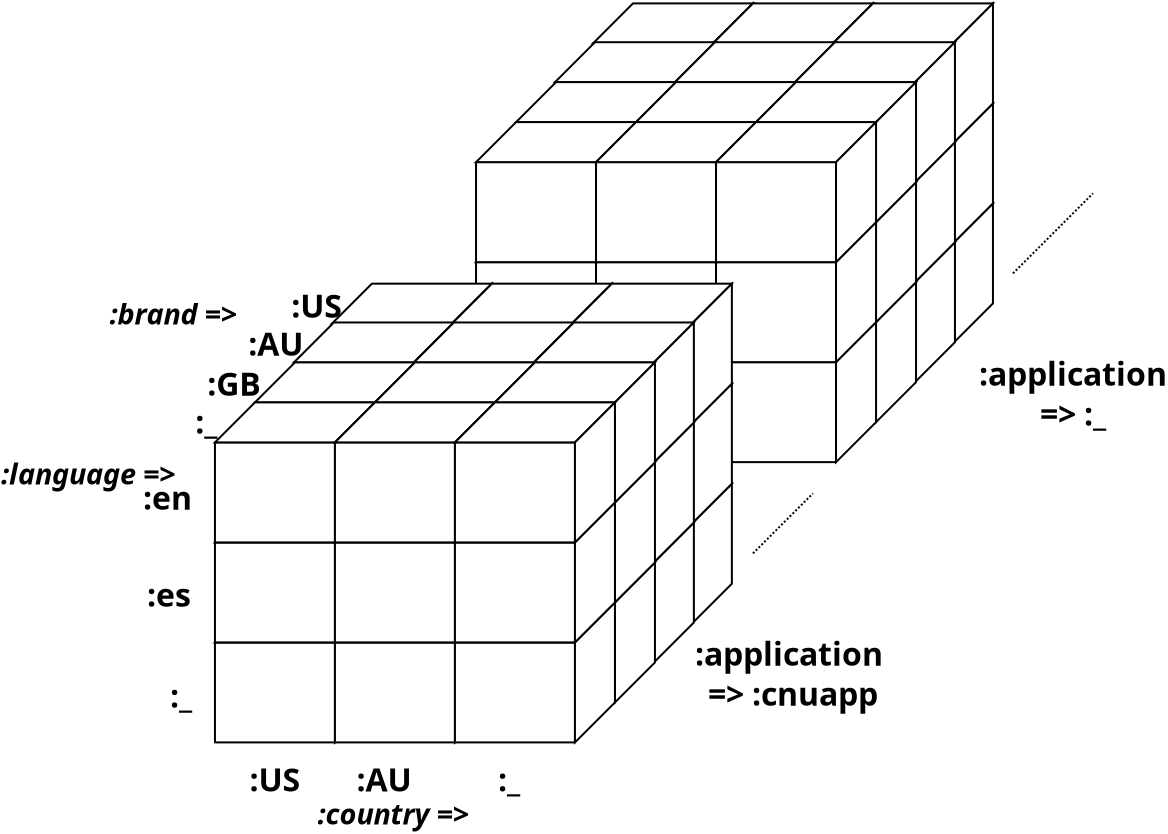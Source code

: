 <?xml version="1.0" encoding="UTF-8"?>
<dia:diagram xmlns:dia="http://www.lysator.liu.se/~alla/dia/">
  <dia:layer name="Background" visible="true">
    <dia:group>
      <dia:group>
        <dia:object type="Standard - Text" version="1" id="O0">
          <dia:attribute name="obj_pos">
            <dia:point val="29,15"/>
          </dia:attribute>
          <dia:attribute name="obj_bb">
            <dia:rectangle val="29,14.6;29,15.8"/>
          </dia:attribute>
          <dia:attribute name="text">
            <dia:composite type="text">
              <dia:attribute name="string">
                <dia:string>##</dia:string>
              </dia:attribute>
              <dia:attribute name="font">
                <dia:font family="sans" style="0" name="Helvetica"/>
              </dia:attribute>
              <dia:attribute name="height">
                <dia:real val="0.8"/>
              </dia:attribute>
              <dia:attribute name="pos">
                <dia:point val="29,15"/>
              </dia:attribute>
              <dia:attribute name="color">
                <dia:color val="#000000"/>
              </dia:attribute>
              <dia:attribute name="alignment">
                <dia:enum val="0"/>
              </dia:attribute>
            </dia:composite>
          </dia:attribute>
          <dia:attribute name="valign">
            <dia:enum val="3"/>
          </dia:attribute>
        </dia:object>
        <dia:group>
          <dia:object type="Standard - Box" version="0" id="O1">
            <dia:attribute name="obj_pos">
              <dia:point val="26,12.5"/>
            </dia:attribute>
            <dia:attribute name="obj_bb">
              <dia:rectangle val="25.95,12.45;32.05,17.55"/>
            </dia:attribute>
            <dia:attribute name="elem_corner">
              <dia:point val="26,12.5"/>
            </dia:attribute>
            <dia:attribute name="elem_width">
              <dia:real val="6"/>
            </dia:attribute>
            <dia:attribute name="elem_height">
              <dia:real val="5"/>
            </dia:attribute>
            <dia:attribute name="show_background">
              <dia:boolean val="true"/>
            </dia:attribute>
            <dia:attribute name="corner_radius">
              <dia:real val="1.175e-38"/>
            </dia:attribute>
          </dia:object>
          <dia:object type="Standard - Polygon" version="0" id="O2">
            <dia:attribute name="obj_pos">
              <dia:point val="26,12.5"/>
            </dia:attribute>
            <dia:attribute name="obj_bb">
              <dia:rectangle val="25.879,10.45;34.121,12.55"/>
            </dia:attribute>
            <dia:attribute name="poly_points">
              <dia:point val="26,12.5"/>
              <dia:point val="32,12.5"/>
              <dia:point val="34,10.5"/>
              <dia:point val="28,10.5"/>
            </dia:attribute>
            <dia:attribute name="show_background">
              <dia:boolean val="true"/>
            </dia:attribute>
          </dia:object>
          <dia:object type="Standard - Polygon" version="0" id="O3">
            <dia:attribute name="obj_pos">
              <dia:point val="32,17.5"/>
            </dia:attribute>
            <dia:attribute name="obj_bb">
              <dia:rectangle val="31.95,10.379;34.05,17.621"/>
            </dia:attribute>
            <dia:attribute name="poly_points">
              <dia:point val="32,17.5"/>
              <dia:point val="34,15.5"/>
              <dia:point val="34,10.5"/>
              <dia:point val="32,12.5"/>
            </dia:attribute>
            <dia:attribute name="show_background">
              <dia:boolean val="true"/>
            </dia:attribute>
          </dia:object>
        </dia:group>
        <dia:group>
          <dia:object type="Standard - Box" version="0" id="O4">
            <dia:attribute name="obj_pos">
              <dia:point val="26,7.5"/>
            </dia:attribute>
            <dia:attribute name="obj_bb">
              <dia:rectangle val="25.95,7.45;32.05,12.55"/>
            </dia:attribute>
            <dia:attribute name="elem_corner">
              <dia:point val="26,7.5"/>
            </dia:attribute>
            <dia:attribute name="elem_width">
              <dia:real val="6"/>
            </dia:attribute>
            <dia:attribute name="elem_height">
              <dia:real val="5"/>
            </dia:attribute>
            <dia:attribute name="show_background">
              <dia:boolean val="true"/>
            </dia:attribute>
            <dia:attribute name="corner_radius">
              <dia:real val="1.175e-38"/>
            </dia:attribute>
          </dia:object>
          <dia:object type="Standard - Polygon" version="0" id="O5">
            <dia:attribute name="obj_pos">
              <dia:point val="26,7.5"/>
            </dia:attribute>
            <dia:attribute name="obj_bb">
              <dia:rectangle val="25.879,5.45;34.121,7.55"/>
            </dia:attribute>
            <dia:attribute name="poly_points">
              <dia:point val="26,7.5"/>
              <dia:point val="32,7.5"/>
              <dia:point val="34,5.5"/>
              <dia:point val="28,5.5"/>
            </dia:attribute>
            <dia:attribute name="show_background">
              <dia:boolean val="true"/>
            </dia:attribute>
          </dia:object>
          <dia:object type="Standard - Polygon" version="0" id="O6">
            <dia:attribute name="obj_pos">
              <dia:point val="32,12.5"/>
            </dia:attribute>
            <dia:attribute name="obj_bb">
              <dia:rectangle val="31.95,5.379;34.05,12.621"/>
            </dia:attribute>
            <dia:attribute name="poly_points">
              <dia:point val="32,12.5"/>
              <dia:point val="34,10.5"/>
              <dia:point val="34,5.5"/>
              <dia:point val="32,7.5"/>
            </dia:attribute>
            <dia:attribute name="show_background">
              <dia:boolean val="true"/>
            </dia:attribute>
          </dia:object>
        </dia:group>
        <dia:group>
          <dia:object type="Standard - Box" version="0" id="O7">
            <dia:attribute name="obj_pos">
              <dia:point val="26,2.5"/>
            </dia:attribute>
            <dia:attribute name="obj_bb">
              <dia:rectangle val="25.95,2.45;32.05,7.55"/>
            </dia:attribute>
            <dia:attribute name="elem_corner">
              <dia:point val="26,2.5"/>
            </dia:attribute>
            <dia:attribute name="elem_width">
              <dia:real val="6"/>
            </dia:attribute>
            <dia:attribute name="elem_height">
              <dia:real val="5"/>
            </dia:attribute>
            <dia:attribute name="show_background">
              <dia:boolean val="true"/>
            </dia:attribute>
            <dia:attribute name="corner_radius">
              <dia:real val="1.175e-38"/>
            </dia:attribute>
          </dia:object>
          <dia:object type="Standard - Polygon" version="0" id="O8">
            <dia:attribute name="obj_pos">
              <dia:point val="26,2.5"/>
            </dia:attribute>
            <dia:attribute name="obj_bb">
              <dia:rectangle val="25.879,0.45;34.121,2.55"/>
            </dia:attribute>
            <dia:attribute name="poly_points">
              <dia:point val="26,2.5"/>
              <dia:point val="32,2.5"/>
              <dia:point val="34,0.5"/>
              <dia:point val="28,0.5"/>
            </dia:attribute>
            <dia:attribute name="show_background">
              <dia:boolean val="true"/>
            </dia:attribute>
          </dia:object>
          <dia:object type="Standard - Polygon" version="0" id="O9">
            <dia:attribute name="obj_pos">
              <dia:point val="32,7.5"/>
            </dia:attribute>
            <dia:attribute name="obj_bb">
              <dia:rectangle val="31.95,0.379;34.05,7.621"/>
            </dia:attribute>
            <dia:attribute name="poly_points">
              <dia:point val="32,7.5"/>
              <dia:point val="34,5.5"/>
              <dia:point val="34,0.5"/>
              <dia:point val="32,2.5"/>
            </dia:attribute>
            <dia:attribute name="show_background">
              <dia:boolean val="true"/>
            </dia:attribute>
          </dia:object>
        </dia:group>
        <dia:group>
          <dia:object type="Standard - Box" version="0" id="O10">
            <dia:attribute name="obj_pos">
              <dia:point val="32,12.5"/>
            </dia:attribute>
            <dia:attribute name="obj_bb">
              <dia:rectangle val="31.95,12.45;38.05,17.55"/>
            </dia:attribute>
            <dia:attribute name="elem_corner">
              <dia:point val="32,12.5"/>
            </dia:attribute>
            <dia:attribute name="elem_width">
              <dia:real val="6"/>
            </dia:attribute>
            <dia:attribute name="elem_height">
              <dia:real val="5"/>
            </dia:attribute>
            <dia:attribute name="show_background">
              <dia:boolean val="true"/>
            </dia:attribute>
            <dia:attribute name="corner_radius">
              <dia:real val="1.175e-38"/>
            </dia:attribute>
          </dia:object>
          <dia:object type="Standard - Polygon" version="0" id="O11">
            <dia:attribute name="obj_pos">
              <dia:point val="32,12.5"/>
            </dia:attribute>
            <dia:attribute name="obj_bb">
              <dia:rectangle val="31.879,10.45;40.121,12.55"/>
            </dia:attribute>
            <dia:attribute name="poly_points">
              <dia:point val="32,12.5"/>
              <dia:point val="38,12.5"/>
              <dia:point val="40,10.5"/>
              <dia:point val="34,10.5"/>
            </dia:attribute>
            <dia:attribute name="show_background">
              <dia:boolean val="true"/>
            </dia:attribute>
          </dia:object>
          <dia:object type="Standard - Polygon" version="0" id="O12">
            <dia:attribute name="obj_pos">
              <dia:point val="38,17.5"/>
            </dia:attribute>
            <dia:attribute name="obj_bb">
              <dia:rectangle val="37.95,10.379;40.05,17.621"/>
            </dia:attribute>
            <dia:attribute name="poly_points">
              <dia:point val="38,17.5"/>
              <dia:point val="40,15.5"/>
              <dia:point val="40,10.5"/>
              <dia:point val="38,12.5"/>
            </dia:attribute>
            <dia:attribute name="show_background">
              <dia:boolean val="true"/>
            </dia:attribute>
          </dia:object>
        </dia:group>
        <dia:group>
          <dia:object type="Standard - Box" version="0" id="O13">
            <dia:attribute name="obj_pos">
              <dia:point val="32,7.5"/>
            </dia:attribute>
            <dia:attribute name="obj_bb">
              <dia:rectangle val="31.95,7.45;38.05,12.55"/>
            </dia:attribute>
            <dia:attribute name="elem_corner">
              <dia:point val="32,7.5"/>
            </dia:attribute>
            <dia:attribute name="elem_width">
              <dia:real val="6"/>
            </dia:attribute>
            <dia:attribute name="elem_height">
              <dia:real val="5"/>
            </dia:attribute>
            <dia:attribute name="show_background">
              <dia:boolean val="true"/>
            </dia:attribute>
            <dia:attribute name="corner_radius">
              <dia:real val="1.175e-38"/>
            </dia:attribute>
          </dia:object>
          <dia:object type="Standard - Polygon" version="0" id="O14">
            <dia:attribute name="obj_pos">
              <dia:point val="32,7.5"/>
            </dia:attribute>
            <dia:attribute name="obj_bb">
              <dia:rectangle val="31.879,5.45;40.121,7.55"/>
            </dia:attribute>
            <dia:attribute name="poly_points">
              <dia:point val="32,7.5"/>
              <dia:point val="38,7.5"/>
              <dia:point val="40,5.5"/>
              <dia:point val="34,5.5"/>
            </dia:attribute>
            <dia:attribute name="show_background">
              <dia:boolean val="true"/>
            </dia:attribute>
          </dia:object>
          <dia:object type="Standard - Polygon" version="0" id="O15">
            <dia:attribute name="obj_pos">
              <dia:point val="38,12.5"/>
            </dia:attribute>
            <dia:attribute name="obj_bb">
              <dia:rectangle val="37.95,5.379;40.05,12.621"/>
            </dia:attribute>
            <dia:attribute name="poly_points">
              <dia:point val="38,12.5"/>
              <dia:point val="40,10.5"/>
              <dia:point val="40,5.5"/>
              <dia:point val="38,7.5"/>
            </dia:attribute>
            <dia:attribute name="show_background">
              <dia:boolean val="true"/>
            </dia:attribute>
          </dia:object>
        </dia:group>
        <dia:group>
          <dia:object type="Standard - Box" version="0" id="O16">
            <dia:attribute name="obj_pos">
              <dia:point val="32,2.5"/>
            </dia:attribute>
            <dia:attribute name="obj_bb">
              <dia:rectangle val="31.95,2.45;38.05,7.55"/>
            </dia:attribute>
            <dia:attribute name="elem_corner">
              <dia:point val="32,2.5"/>
            </dia:attribute>
            <dia:attribute name="elem_width">
              <dia:real val="6"/>
            </dia:attribute>
            <dia:attribute name="elem_height">
              <dia:real val="5"/>
            </dia:attribute>
            <dia:attribute name="show_background">
              <dia:boolean val="true"/>
            </dia:attribute>
            <dia:attribute name="corner_radius">
              <dia:real val="1.175e-38"/>
            </dia:attribute>
          </dia:object>
          <dia:object type="Standard - Polygon" version="0" id="O17">
            <dia:attribute name="obj_pos">
              <dia:point val="32,2.5"/>
            </dia:attribute>
            <dia:attribute name="obj_bb">
              <dia:rectangle val="31.879,0.45;40.121,2.55"/>
            </dia:attribute>
            <dia:attribute name="poly_points">
              <dia:point val="32,2.5"/>
              <dia:point val="38,2.5"/>
              <dia:point val="40,0.5"/>
              <dia:point val="34,0.5"/>
            </dia:attribute>
            <dia:attribute name="show_background">
              <dia:boolean val="true"/>
            </dia:attribute>
          </dia:object>
          <dia:object type="Standard - Polygon" version="0" id="O18">
            <dia:attribute name="obj_pos">
              <dia:point val="38,7.5"/>
            </dia:attribute>
            <dia:attribute name="obj_bb">
              <dia:rectangle val="37.95,0.379;40.05,7.621"/>
            </dia:attribute>
            <dia:attribute name="poly_points">
              <dia:point val="38,7.5"/>
              <dia:point val="40,5.5"/>
              <dia:point val="40,0.5"/>
              <dia:point val="38,2.5"/>
            </dia:attribute>
            <dia:attribute name="show_background">
              <dia:boolean val="true"/>
            </dia:attribute>
          </dia:object>
        </dia:group>
        <dia:group>
          <dia:object type="Standard - Box" version="0" id="O19">
            <dia:attribute name="obj_pos">
              <dia:point val="38,12.5"/>
            </dia:attribute>
            <dia:attribute name="obj_bb">
              <dia:rectangle val="37.95,12.45;44.05,17.55"/>
            </dia:attribute>
            <dia:attribute name="elem_corner">
              <dia:point val="38,12.5"/>
            </dia:attribute>
            <dia:attribute name="elem_width">
              <dia:real val="6"/>
            </dia:attribute>
            <dia:attribute name="elem_height">
              <dia:real val="5"/>
            </dia:attribute>
            <dia:attribute name="show_background">
              <dia:boolean val="true"/>
            </dia:attribute>
            <dia:attribute name="corner_radius">
              <dia:real val="1.175e-38"/>
            </dia:attribute>
          </dia:object>
          <dia:object type="Standard - Polygon" version="0" id="O20">
            <dia:attribute name="obj_pos">
              <dia:point val="38,12.5"/>
            </dia:attribute>
            <dia:attribute name="obj_bb">
              <dia:rectangle val="37.879,10.45;46.121,12.55"/>
            </dia:attribute>
            <dia:attribute name="poly_points">
              <dia:point val="38,12.5"/>
              <dia:point val="44,12.5"/>
              <dia:point val="46,10.5"/>
              <dia:point val="40,10.5"/>
            </dia:attribute>
            <dia:attribute name="show_background">
              <dia:boolean val="true"/>
            </dia:attribute>
          </dia:object>
          <dia:object type="Standard - Polygon" version="0" id="O21">
            <dia:attribute name="obj_pos">
              <dia:point val="44,17.5"/>
            </dia:attribute>
            <dia:attribute name="obj_bb">
              <dia:rectangle val="43.95,10.379;46.05,17.621"/>
            </dia:attribute>
            <dia:attribute name="poly_points">
              <dia:point val="44,17.5"/>
              <dia:point val="46,15.5"/>
              <dia:point val="46,10.5"/>
              <dia:point val="44,12.5"/>
            </dia:attribute>
            <dia:attribute name="show_background">
              <dia:boolean val="true"/>
            </dia:attribute>
          </dia:object>
        </dia:group>
        <dia:group>
          <dia:object type="Standard - Box" version="0" id="O22">
            <dia:attribute name="obj_pos">
              <dia:point val="38,7.5"/>
            </dia:attribute>
            <dia:attribute name="obj_bb">
              <dia:rectangle val="37.95,7.45;44.05,12.55"/>
            </dia:attribute>
            <dia:attribute name="elem_corner">
              <dia:point val="38,7.5"/>
            </dia:attribute>
            <dia:attribute name="elem_width">
              <dia:real val="6"/>
            </dia:attribute>
            <dia:attribute name="elem_height">
              <dia:real val="5"/>
            </dia:attribute>
            <dia:attribute name="show_background">
              <dia:boolean val="true"/>
            </dia:attribute>
            <dia:attribute name="corner_radius">
              <dia:real val="1.175e-38"/>
            </dia:attribute>
          </dia:object>
          <dia:object type="Standard - Polygon" version="0" id="O23">
            <dia:attribute name="obj_pos">
              <dia:point val="38,7.5"/>
            </dia:attribute>
            <dia:attribute name="obj_bb">
              <dia:rectangle val="37.879,5.45;46.121,7.55"/>
            </dia:attribute>
            <dia:attribute name="poly_points">
              <dia:point val="38,7.5"/>
              <dia:point val="44,7.5"/>
              <dia:point val="46,5.5"/>
              <dia:point val="40,5.5"/>
            </dia:attribute>
            <dia:attribute name="show_background">
              <dia:boolean val="true"/>
            </dia:attribute>
          </dia:object>
          <dia:object type="Standard - Polygon" version="0" id="O24">
            <dia:attribute name="obj_pos">
              <dia:point val="44,12.5"/>
            </dia:attribute>
            <dia:attribute name="obj_bb">
              <dia:rectangle val="43.95,5.379;46.05,12.621"/>
            </dia:attribute>
            <dia:attribute name="poly_points">
              <dia:point val="44,12.5"/>
              <dia:point val="46,10.5"/>
              <dia:point val="46,5.5"/>
              <dia:point val="44,7.5"/>
            </dia:attribute>
            <dia:attribute name="show_background">
              <dia:boolean val="true"/>
            </dia:attribute>
          </dia:object>
        </dia:group>
        <dia:group>
          <dia:object type="Standard - Box" version="0" id="O25">
            <dia:attribute name="obj_pos">
              <dia:point val="38,2.5"/>
            </dia:attribute>
            <dia:attribute name="obj_bb">
              <dia:rectangle val="37.95,2.45;44.05,7.55"/>
            </dia:attribute>
            <dia:attribute name="elem_corner">
              <dia:point val="38,2.5"/>
            </dia:attribute>
            <dia:attribute name="elem_width">
              <dia:real val="6"/>
            </dia:attribute>
            <dia:attribute name="elem_height">
              <dia:real val="5"/>
            </dia:attribute>
            <dia:attribute name="show_background">
              <dia:boolean val="true"/>
            </dia:attribute>
            <dia:attribute name="corner_radius">
              <dia:real val="1.175e-38"/>
            </dia:attribute>
          </dia:object>
          <dia:object type="Standard - Polygon" version="0" id="O26">
            <dia:attribute name="obj_pos">
              <dia:point val="38,2.5"/>
            </dia:attribute>
            <dia:attribute name="obj_bb">
              <dia:rectangle val="37.879,0.45;46.121,2.55"/>
            </dia:attribute>
            <dia:attribute name="poly_points">
              <dia:point val="38,2.5"/>
              <dia:point val="44,2.5"/>
              <dia:point val="46,0.5"/>
              <dia:point val="40,0.5"/>
            </dia:attribute>
            <dia:attribute name="show_background">
              <dia:boolean val="true"/>
            </dia:attribute>
          </dia:object>
          <dia:object type="Standard - Polygon" version="0" id="O27">
            <dia:attribute name="obj_pos">
              <dia:point val="44,7.5"/>
            </dia:attribute>
            <dia:attribute name="obj_bb">
              <dia:rectangle val="43.95,0.379;46.05,7.621"/>
            </dia:attribute>
            <dia:attribute name="poly_points">
              <dia:point val="44,7.5"/>
              <dia:point val="46,5.5"/>
              <dia:point val="46,0.5"/>
              <dia:point val="44,2.5"/>
            </dia:attribute>
            <dia:attribute name="show_background">
              <dia:boolean val="true"/>
            </dia:attribute>
          </dia:object>
        </dia:group>
      </dia:group>
      <dia:group>
        <dia:object type="Standard - Text" version="1" id="O28">
          <dia:attribute name="obj_pos">
            <dia:point val="27.1,16.94"/>
          </dia:attribute>
          <dia:attribute name="obj_bb">
            <dia:rectangle val="27.1,16.54;27.1,17.74"/>
          </dia:attribute>
          <dia:attribute name="text">
            <dia:composite type="text">
              <dia:attribute name="string">
                <dia:string>##</dia:string>
              </dia:attribute>
              <dia:attribute name="font">
                <dia:font family="sans" style="0" name="Helvetica"/>
              </dia:attribute>
              <dia:attribute name="height">
                <dia:real val="0.8"/>
              </dia:attribute>
              <dia:attribute name="pos">
                <dia:point val="27.1,16.94"/>
              </dia:attribute>
              <dia:attribute name="color">
                <dia:color val="#000000"/>
              </dia:attribute>
              <dia:attribute name="alignment">
                <dia:enum val="0"/>
              </dia:attribute>
            </dia:composite>
          </dia:attribute>
          <dia:attribute name="valign">
            <dia:enum val="3"/>
          </dia:attribute>
        </dia:object>
        <dia:group>
          <dia:object type="Standard - Box" version="0" id="O29">
            <dia:attribute name="obj_pos">
              <dia:point val="24.1,14.44"/>
            </dia:attribute>
            <dia:attribute name="obj_bb">
              <dia:rectangle val="24.05,14.39;30.15,19.49"/>
            </dia:attribute>
            <dia:attribute name="elem_corner">
              <dia:point val="24.1,14.44"/>
            </dia:attribute>
            <dia:attribute name="elem_width">
              <dia:real val="6"/>
            </dia:attribute>
            <dia:attribute name="elem_height">
              <dia:real val="5"/>
            </dia:attribute>
            <dia:attribute name="show_background">
              <dia:boolean val="true"/>
            </dia:attribute>
            <dia:attribute name="corner_radius">
              <dia:real val="1.175e-38"/>
            </dia:attribute>
          </dia:object>
          <dia:object type="Standard - Polygon" version="0" id="O30">
            <dia:attribute name="obj_pos">
              <dia:point val="24.1,14.44"/>
            </dia:attribute>
            <dia:attribute name="obj_bb">
              <dia:rectangle val="23.979,12.39;32.221,14.49"/>
            </dia:attribute>
            <dia:attribute name="poly_points">
              <dia:point val="24.1,14.44"/>
              <dia:point val="30.1,14.44"/>
              <dia:point val="32.1,12.44"/>
              <dia:point val="26.1,12.44"/>
            </dia:attribute>
            <dia:attribute name="show_background">
              <dia:boolean val="true"/>
            </dia:attribute>
          </dia:object>
          <dia:object type="Standard - Polygon" version="0" id="O31">
            <dia:attribute name="obj_pos">
              <dia:point val="30.1,19.44"/>
            </dia:attribute>
            <dia:attribute name="obj_bb">
              <dia:rectangle val="30.05,12.319;32.15,19.561"/>
            </dia:attribute>
            <dia:attribute name="poly_points">
              <dia:point val="30.1,19.44"/>
              <dia:point val="32.1,17.44"/>
              <dia:point val="32.1,12.44"/>
              <dia:point val="30.1,14.44"/>
            </dia:attribute>
            <dia:attribute name="show_background">
              <dia:boolean val="true"/>
            </dia:attribute>
          </dia:object>
        </dia:group>
        <dia:group>
          <dia:object type="Standard - Box" version="0" id="O32">
            <dia:attribute name="obj_pos">
              <dia:point val="24.1,9.44"/>
            </dia:attribute>
            <dia:attribute name="obj_bb">
              <dia:rectangle val="24.05,9.39;30.15,14.49"/>
            </dia:attribute>
            <dia:attribute name="elem_corner">
              <dia:point val="24.1,9.44"/>
            </dia:attribute>
            <dia:attribute name="elem_width">
              <dia:real val="6"/>
            </dia:attribute>
            <dia:attribute name="elem_height">
              <dia:real val="5"/>
            </dia:attribute>
            <dia:attribute name="show_background">
              <dia:boolean val="true"/>
            </dia:attribute>
            <dia:attribute name="corner_radius">
              <dia:real val="1.175e-38"/>
            </dia:attribute>
          </dia:object>
          <dia:object type="Standard - Polygon" version="0" id="O33">
            <dia:attribute name="obj_pos">
              <dia:point val="24.1,9.44"/>
            </dia:attribute>
            <dia:attribute name="obj_bb">
              <dia:rectangle val="23.979,7.39;32.221,9.49"/>
            </dia:attribute>
            <dia:attribute name="poly_points">
              <dia:point val="24.1,9.44"/>
              <dia:point val="30.1,9.44"/>
              <dia:point val="32.1,7.44"/>
              <dia:point val="26.1,7.44"/>
            </dia:attribute>
            <dia:attribute name="show_background">
              <dia:boolean val="true"/>
            </dia:attribute>
          </dia:object>
          <dia:object type="Standard - Polygon" version="0" id="O34">
            <dia:attribute name="obj_pos">
              <dia:point val="30.1,14.44"/>
            </dia:attribute>
            <dia:attribute name="obj_bb">
              <dia:rectangle val="30.05,7.319;32.15,14.561"/>
            </dia:attribute>
            <dia:attribute name="poly_points">
              <dia:point val="30.1,14.44"/>
              <dia:point val="32.1,12.44"/>
              <dia:point val="32.1,7.44"/>
              <dia:point val="30.1,9.44"/>
            </dia:attribute>
            <dia:attribute name="show_background">
              <dia:boolean val="true"/>
            </dia:attribute>
          </dia:object>
        </dia:group>
        <dia:group>
          <dia:object type="Standard - Box" version="0" id="O35">
            <dia:attribute name="obj_pos">
              <dia:point val="24.1,4.44"/>
            </dia:attribute>
            <dia:attribute name="obj_bb">
              <dia:rectangle val="24.05,4.39;30.15,9.49"/>
            </dia:attribute>
            <dia:attribute name="elem_corner">
              <dia:point val="24.1,4.44"/>
            </dia:attribute>
            <dia:attribute name="elem_width">
              <dia:real val="6"/>
            </dia:attribute>
            <dia:attribute name="elem_height">
              <dia:real val="5"/>
            </dia:attribute>
            <dia:attribute name="show_background">
              <dia:boolean val="true"/>
            </dia:attribute>
            <dia:attribute name="corner_radius">
              <dia:real val="1.175e-38"/>
            </dia:attribute>
          </dia:object>
          <dia:object type="Standard - Polygon" version="0" id="O36">
            <dia:attribute name="obj_pos">
              <dia:point val="24.1,4.44"/>
            </dia:attribute>
            <dia:attribute name="obj_bb">
              <dia:rectangle val="23.979,2.39;32.221,4.49"/>
            </dia:attribute>
            <dia:attribute name="poly_points">
              <dia:point val="24.1,4.44"/>
              <dia:point val="30.1,4.44"/>
              <dia:point val="32.1,2.44"/>
              <dia:point val="26.1,2.44"/>
            </dia:attribute>
            <dia:attribute name="show_background">
              <dia:boolean val="true"/>
            </dia:attribute>
          </dia:object>
          <dia:object type="Standard - Polygon" version="0" id="O37">
            <dia:attribute name="obj_pos">
              <dia:point val="30.1,9.44"/>
            </dia:attribute>
            <dia:attribute name="obj_bb">
              <dia:rectangle val="30.05,2.319;32.15,9.561"/>
            </dia:attribute>
            <dia:attribute name="poly_points">
              <dia:point val="30.1,9.44"/>
              <dia:point val="32.1,7.44"/>
              <dia:point val="32.1,2.44"/>
              <dia:point val="30.1,4.44"/>
            </dia:attribute>
            <dia:attribute name="show_background">
              <dia:boolean val="true"/>
            </dia:attribute>
          </dia:object>
        </dia:group>
        <dia:group>
          <dia:object type="Standard - Box" version="0" id="O38">
            <dia:attribute name="obj_pos">
              <dia:point val="30.1,14.44"/>
            </dia:attribute>
            <dia:attribute name="obj_bb">
              <dia:rectangle val="30.05,14.39;36.15,19.49"/>
            </dia:attribute>
            <dia:attribute name="elem_corner">
              <dia:point val="30.1,14.44"/>
            </dia:attribute>
            <dia:attribute name="elem_width">
              <dia:real val="6"/>
            </dia:attribute>
            <dia:attribute name="elem_height">
              <dia:real val="5"/>
            </dia:attribute>
            <dia:attribute name="show_background">
              <dia:boolean val="true"/>
            </dia:attribute>
            <dia:attribute name="corner_radius">
              <dia:real val="1.175e-38"/>
            </dia:attribute>
          </dia:object>
          <dia:object type="Standard - Polygon" version="0" id="O39">
            <dia:attribute name="obj_pos">
              <dia:point val="30.1,14.44"/>
            </dia:attribute>
            <dia:attribute name="obj_bb">
              <dia:rectangle val="29.979,12.39;38.221,14.49"/>
            </dia:attribute>
            <dia:attribute name="poly_points">
              <dia:point val="30.1,14.44"/>
              <dia:point val="36.1,14.44"/>
              <dia:point val="38.1,12.44"/>
              <dia:point val="32.1,12.44"/>
            </dia:attribute>
            <dia:attribute name="show_background">
              <dia:boolean val="true"/>
            </dia:attribute>
          </dia:object>
          <dia:object type="Standard - Polygon" version="0" id="O40">
            <dia:attribute name="obj_pos">
              <dia:point val="36.1,19.44"/>
            </dia:attribute>
            <dia:attribute name="obj_bb">
              <dia:rectangle val="36.05,12.319;38.15,19.561"/>
            </dia:attribute>
            <dia:attribute name="poly_points">
              <dia:point val="36.1,19.44"/>
              <dia:point val="38.1,17.44"/>
              <dia:point val="38.1,12.44"/>
              <dia:point val="36.1,14.44"/>
            </dia:attribute>
            <dia:attribute name="show_background">
              <dia:boolean val="true"/>
            </dia:attribute>
          </dia:object>
        </dia:group>
        <dia:group>
          <dia:object type="Standard - Box" version="0" id="O41">
            <dia:attribute name="obj_pos">
              <dia:point val="30.1,9.44"/>
            </dia:attribute>
            <dia:attribute name="obj_bb">
              <dia:rectangle val="30.05,9.39;36.15,14.49"/>
            </dia:attribute>
            <dia:attribute name="elem_corner">
              <dia:point val="30.1,9.44"/>
            </dia:attribute>
            <dia:attribute name="elem_width">
              <dia:real val="6"/>
            </dia:attribute>
            <dia:attribute name="elem_height">
              <dia:real val="5"/>
            </dia:attribute>
            <dia:attribute name="show_background">
              <dia:boolean val="true"/>
            </dia:attribute>
            <dia:attribute name="corner_radius">
              <dia:real val="1.175e-38"/>
            </dia:attribute>
          </dia:object>
          <dia:object type="Standard - Polygon" version="0" id="O42">
            <dia:attribute name="obj_pos">
              <dia:point val="30.1,9.44"/>
            </dia:attribute>
            <dia:attribute name="obj_bb">
              <dia:rectangle val="29.979,7.39;38.221,9.49"/>
            </dia:attribute>
            <dia:attribute name="poly_points">
              <dia:point val="30.1,9.44"/>
              <dia:point val="36.1,9.44"/>
              <dia:point val="38.1,7.44"/>
              <dia:point val="32.1,7.44"/>
            </dia:attribute>
            <dia:attribute name="show_background">
              <dia:boolean val="true"/>
            </dia:attribute>
          </dia:object>
          <dia:object type="Standard - Polygon" version="0" id="O43">
            <dia:attribute name="obj_pos">
              <dia:point val="36.1,14.44"/>
            </dia:attribute>
            <dia:attribute name="obj_bb">
              <dia:rectangle val="36.05,7.319;38.15,14.561"/>
            </dia:attribute>
            <dia:attribute name="poly_points">
              <dia:point val="36.1,14.44"/>
              <dia:point val="38.1,12.44"/>
              <dia:point val="38.1,7.44"/>
              <dia:point val="36.1,9.44"/>
            </dia:attribute>
            <dia:attribute name="show_background">
              <dia:boolean val="true"/>
            </dia:attribute>
          </dia:object>
        </dia:group>
        <dia:group>
          <dia:object type="Standard - Box" version="0" id="O44">
            <dia:attribute name="obj_pos">
              <dia:point val="30.1,4.44"/>
            </dia:attribute>
            <dia:attribute name="obj_bb">
              <dia:rectangle val="30.05,4.39;36.15,9.49"/>
            </dia:attribute>
            <dia:attribute name="elem_corner">
              <dia:point val="30.1,4.44"/>
            </dia:attribute>
            <dia:attribute name="elem_width">
              <dia:real val="6"/>
            </dia:attribute>
            <dia:attribute name="elem_height">
              <dia:real val="5"/>
            </dia:attribute>
            <dia:attribute name="show_background">
              <dia:boolean val="true"/>
            </dia:attribute>
            <dia:attribute name="corner_radius">
              <dia:real val="1.175e-38"/>
            </dia:attribute>
          </dia:object>
          <dia:object type="Standard - Polygon" version="0" id="O45">
            <dia:attribute name="obj_pos">
              <dia:point val="30.1,4.44"/>
            </dia:attribute>
            <dia:attribute name="obj_bb">
              <dia:rectangle val="29.979,2.39;38.221,4.49"/>
            </dia:attribute>
            <dia:attribute name="poly_points">
              <dia:point val="30.1,4.44"/>
              <dia:point val="36.1,4.44"/>
              <dia:point val="38.1,2.44"/>
              <dia:point val="32.1,2.44"/>
            </dia:attribute>
            <dia:attribute name="show_background">
              <dia:boolean val="true"/>
            </dia:attribute>
          </dia:object>
          <dia:object type="Standard - Polygon" version="0" id="O46">
            <dia:attribute name="obj_pos">
              <dia:point val="36.1,9.44"/>
            </dia:attribute>
            <dia:attribute name="obj_bb">
              <dia:rectangle val="36.05,2.319;38.15,9.561"/>
            </dia:attribute>
            <dia:attribute name="poly_points">
              <dia:point val="36.1,9.44"/>
              <dia:point val="38.1,7.44"/>
              <dia:point val="38.1,2.44"/>
              <dia:point val="36.1,4.44"/>
            </dia:attribute>
            <dia:attribute name="show_background">
              <dia:boolean val="true"/>
            </dia:attribute>
          </dia:object>
        </dia:group>
        <dia:group>
          <dia:object type="Standard - Box" version="0" id="O47">
            <dia:attribute name="obj_pos">
              <dia:point val="36.1,14.44"/>
            </dia:attribute>
            <dia:attribute name="obj_bb">
              <dia:rectangle val="36.05,14.39;42.15,19.49"/>
            </dia:attribute>
            <dia:attribute name="elem_corner">
              <dia:point val="36.1,14.44"/>
            </dia:attribute>
            <dia:attribute name="elem_width">
              <dia:real val="6"/>
            </dia:attribute>
            <dia:attribute name="elem_height">
              <dia:real val="5"/>
            </dia:attribute>
            <dia:attribute name="show_background">
              <dia:boolean val="true"/>
            </dia:attribute>
            <dia:attribute name="corner_radius">
              <dia:real val="1.175e-38"/>
            </dia:attribute>
          </dia:object>
          <dia:object type="Standard - Polygon" version="0" id="O48">
            <dia:attribute name="obj_pos">
              <dia:point val="36.1,14.44"/>
            </dia:attribute>
            <dia:attribute name="obj_bb">
              <dia:rectangle val="35.979,12.39;44.221,14.49"/>
            </dia:attribute>
            <dia:attribute name="poly_points">
              <dia:point val="36.1,14.44"/>
              <dia:point val="42.1,14.44"/>
              <dia:point val="44.1,12.44"/>
              <dia:point val="38.1,12.44"/>
            </dia:attribute>
            <dia:attribute name="show_background">
              <dia:boolean val="true"/>
            </dia:attribute>
          </dia:object>
          <dia:object type="Standard - Polygon" version="0" id="O49">
            <dia:attribute name="obj_pos">
              <dia:point val="42.1,19.44"/>
            </dia:attribute>
            <dia:attribute name="obj_bb">
              <dia:rectangle val="42.05,12.319;44.15,19.561"/>
            </dia:attribute>
            <dia:attribute name="poly_points">
              <dia:point val="42.1,19.44"/>
              <dia:point val="44.1,17.44"/>
              <dia:point val="44.1,12.44"/>
              <dia:point val="42.1,14.44"/>
            </dia:attribute>
            <dia:attribute name="show_background">
              <dia:boolean val="true"/>
            </dia:attribute>
          </dia:object>
        </dia:group>
        <dia:group>
          <dia:object type="Standard - Box" version="0" id="O50">
            <dia:attribute name="obj_pos">
              <dia:point val="36.1,9.44"/>
            </dia:attribute>
            <dia:attribute name="obj_bb">
              <dia:rectangle val="36.05,9.39;42.15,14.49"/>
            </dia:attribute>
            <dia:attribute name="elem_corner">
              <dia:point val="36.1,9.44"/>
            </dia:attribute>
            <dia:attribute name="elem_width">
              <dia:real val="6"/>
            </dia:attribute>
            <dia:attribute name="elem_height">
              <dia:real val="5"/>
            </dia:attribute>
            <dia:attribute name="show_background">
              <dia:boolean val="true"/>
            </dia:attribute>
            <dia:attribute name="corner_radius">
              <dia:real val="1.175e-38"/>
            </dia:attribute>
          </dia:object>
          <dia:object type="Standard - Polygon" version="0" id="O51">
            <dia:attribute name="obj_pos">
              <dia:point val="36.1,9.44"/>
            </dia:attribute>
            <dia:attribute name="obj_bb">
              <dia:rectangle val="35.979,7.39;44.221,9.49"/>
            </dia:attribute>
            <dia:attribute name="poly_points">
              <dia:point val="36.1,9.44"/>
              <dia:point val="42.1,9.44"/>
              <dia:point val="44.1,7.44"/>
              <dia:point val="38.1,7.44"/>
            </dia:attribute>
            <dia:attribute name="show_background">
              <dia:boolean val="true"/>
            </dia:attribute>
          </dia:object>
          <dia:object type="Standard - Polygon" version="0" id="O52">
            <dia:attribute name="obj_pos">
              <dia:point val="42.1,14.44"/>
            </dia:attribute>
            <dia:attribute name="obj_bb">
              <dia:rectangle val="42.05,7.319;44.15,14.561"/>
            </dia:attribute>
            <dia:attribute name="poly_points">
              <dia:point val="42.1,14.44"/>
              <dia:point val="44.1,12.44"/>
              <dia:point val="44.1,7.44"/>
              <dia:point val="42.1,9.44"/>
            </dia:attribute>
            <dia:attribute name="show_background">
              <dia:boolean val="true"/>
            </dia:attribute>
          </dia:object>
        </dia:group>
        <dia:group>
          <dia:object type="Standard - Box" version="0" id="O53">
            <dia:attribute name="obj_pos">
              <dia:point val="36.1,4.44"/>
            </dia:attribute>
            <dia:attribute name="obj_bb">
              <dia:rectangle val="36.05,4.39;42.15,9.49"/>
            </dia:attribute>
            <dia:attribute name="elem_corner">
              <dia:point val="36.1,4.44"/>
            </dia:attribute>
            <dia:attribute name="elem_width">
              <dia:real val="6"/>
            </dia:attribute>
            <dia:attribute name="elem_height">
              <dia:real val="5"/>
            </dia:attribute>
            <dia:attribute name="show_background">
              <dia:boolean val="true"/>
            </dia:attribute>
            <dia:attribute name="corner_radius">
              <dia:real val="1.175e-38"/>
            </dia:attribute>
          </dia:object>
          <dia:object type="Standard - Polygon" version="0" id="O54">
            <dia:attribute name="obj_pos">
              <dia:point val="36.1,4.44"/>
            </dia:attribute>
            <dia:attribute name="obj_bb">
              <dia:rectangle val="35.979,2.39;44.221,4.49"/>
            </dia:attribute>
            <dia:attribute name="poly_points">
              <dia:point val="36.1,4.44"/>
              <dia:point val="42.1,4.44"/>
              <dia:point val="44.1,2.44"/>
              <dia:point val="38.1,2.44"/>
            </dia:attribute>
            <dia:attribute name="show_background">
              <dia:boolean val="true"/>
            </dia:attribute>
          </dia:object>
          <dia:object type="Standard - Polygon" version="0" id="O55">
            <dia:attribute name="obj_pos">
              <dia:point val="42.1,9.44"/>
            </dia:attribute>
            <dia:attribute name="obj_bb">
              <dia:rectangle val="42.05,2.319;44.15,9.561"/>
            </dia:attribute>
            <dia:attribute name="poly_points">
              <dia:point val="42.1,9.44"/>
              <dia:point val="44.1,7.44"/>
              <dia:point val="44.1,2.44"/>
              <dia:point val="42.1,4.44"/>
            </dia:attribute>
            <dia:attribute name="show_background">
              <dia:boolean val="true"/>
            </dia:attribute>
          </dia:object>
        </dia:group>
      </dia:group>
      <dia:group>
        <dia:object type="Standard - Text" version="1" id="O56">
          <dia:attribute name="obj_pos">
            <dia:point val="25.154,18.937"/>
          </dia:attribute>
          <dia:attribute name="obj_bb">
            <dia:rectangle val="25.154,18.537;25.154,19.737"/>
          </dia:attribute>
          <dia:attribute name="text">
            <dia:composite type="text">
              <dia:attribute name="string">
                <dia:string>##</dia:string>
              </dia:attribute>
              <dia:attribute name="font">
                <dia:font family="sans" style="0" name="Helvetica"/>
              </dia:attribute>
              <dia:attribute name="height">
                <dia:real val="0.8"/>
              </dia:attribute>
              <dia:attribute name="pos">
                <dia:point val="25.154,18.937"/>
              </dia:attribute>
              <dia:attribute name="color">
                <dia:color val="#000000"/>
              </dia:attribute>
              <dia:attribute name="alignment">
                <dia:enum val="0"/>
              </dia:attribute>
            </dia:composite>
          </dia:attribute>
          <dia:attribute name="valign">
            <dia:enum val="3"/>
          </dia:attribute>
        </dia:object>
        <dia:group>
          <dia:object type="Standard - Box" version="0" id="O57">
            <dia:attribute name="obj_pos">
              <dia:point val="22.154,16.437"/>
            </dia:attribute>
            <dia:attribute name="obj_bb">
              <dia:rectangle val="22.104,16.387;28.204,21.487"/>
            </dia:attribute>
            <dia:attribute name="elem_corner">
              <dia:point val="22.154,16.437"/>
            </dia:attribute>
            <dia:attribute name="elem_width">
              <dia:real val="6"/>
            </dia:attribute>
            <dia:attribute name="elem_height">
              <dia:real val="5"/>
            </dia:attribute>
            <dia:attribute name="show_background">
              <dia:boolean val="true"/>
            </dia:attribute>
            <dia:attribute name="corner_radius">
              <dia:real val="1.175e-38"/>
            </dia:attribute>
          </dia:object>
          <dia:object type="Standard - Polygon" version="0" id="O58">
            <dia:attribute name="obj_pos">
              <dia:point val="22.154,16.437"/>
            </dia:attribute>
            <dia:attribute name="obj_bb">
              <dia:rectangle val="22.034,14.387;30.275,16.487"/>
            </dia:attribute>
            <dia:attribute name="poly_points">
              <dia:point val="22.154,16.437"/>
              <dia:point val="28.154,16.437"/>
              <dia:point val="30.154,14.437"/>
              <dia:point val="24.154,14.437"/>
            </dia:attribute>
            <dia:attribute name="show_background">
              <dia:boolean val="true"/>
            </dia:attribute>
          </dia:object>
          <dia:object type="Standard - Polygon" version="0" id="O59">
            <dia:attribute name="obj_pos">
              <dia:point val="28.154,21.437"/>
            </dia:attribute>
            <dia:attribute name="obj_bb">
              <dia:rectangle val="28.104,14.316;30.204,21.558"/>
            </dia:attribute>
            <dia:attribute name="poly_points">
              <dia:point val="28.154,21.437"/>
              <dia:point val="30.154,19.437"/>
              <dia:point val="30.154,14.437"/>
              <dia:point val="28.154,16.437"/>
            </dia:attribute>
            <dia:attribute name="show_background">
              <dia:boolean val="true"/>
            </dia:attribute>
          </dia:object>
        </dia:group>
        <dia:group>
          <dia:object type="Standard - Box" version="0" id="O60">
            <dia:attribute name="obj_pos">
              <dia:point val="22.154,11.437"/>
            </dia:attribute>
            <dia:attribute name="obj_bb">
              <dia:rectangle val="22.104,11.387;28.204,16.487"/>
            </dia:attribute>
            <dia:attribute name="elem_corner">
              <dia:point val="22.154,11.437"/>
            </dia:attribute>
            <dia:attribute name="elem_width">
              <dia:real val="6"/>
            </dia:attribute>
            <dia:attribute name="elem_height">
              <dia:real val="5"/>
            </dia:attribute>
            <dia:attribute name="show_background">
              <dia:boolean val="true"/>
            </dia:attribute>
            <dia:attribute name="corner_radius">
              <dia:real val="1.175e-38"/>
            </dia:attribute>
          </dia:object>
          <dia:object type="Standard - Polygon" version="0" id="O61">
            <dia:attribute name="obj_pos">
              <dia:point val="22.154,11.437"/>
            </dia:attribute>
            <dia:attribute name="obj_bb">
              <dia:rectangle val="22.034,9.387;30.275,11.487"/>
            </dia:attribute>
            <dia:attribute name="poly_points">
              <dia:point val="22.154,11.437"/>
              <dia:point val="28.154,11.437"/>
              <dia:point val="30.154,9.437"/>
              <dia:point val="24.154,9.437"/>
            </dia:attribute>
            <dia:attribute name="show_background">
              <dia:boolean val="true"/>
            </dia:attribute>
          </dia:object>
          <dia:object type="Standard - Polygon" version="0" id="O62">
            <dia:attribute name="obj_pos">
              <dia:point val="28.154,16.437"/>
            </dia:attribute>
            <dia:attribute name="obj_bb">
              <dia:rectangle val="28.104,9.316;30.204,16.558"/>
            </dia:attribute>
            <dia:attribute name="poly_points">
              <dia:point val="28.154,16.437"/>
              <dia:point val="30.154,14.437"/>
              <dia:point val="30.154,9.437"/>
              <dia:point val="28.154,11.437"/>
            </dia:attribute>
            <dia:attribute name="show_background">
              <dia:boolean val="true"/>
            </dia:attribute>
          </dia:object>
        </dia:group>
        <dia:group>
          <dia:object type="Standard - Box" version="0" id="O63">
            <dia:attribute name="obj_pos">
              <dia:point val="22.154,6.437"/>
            </dia:attribute>
            <dia:attribute name="obj_bb">
              <dia:rectangle val="22.104,6.387;28.204,11.487"/>
            </dia:attribute>
            <dia:attribute name="elem_corner">
              <dia:point val="22.154,6.437"/>
            </dia:attribute>
            <dia:attribute name="elem_width">
              <dia:real val="6"/>
            </dia:attribute>
            <dia:attribute name="elem_height">
              <dia:real val="5"/>
            </dia:attribute>
            <dia:attribute name="show_background">
              <dia:boolean val="true"/>
            </dia:attribute>
            <dia:attribute name="corner_radius">
              <dia:real val="1.175e-38"/>
            </dia:attribute>
          </dia:object>
          <dia:object type="Standard - Polygon" version="0" id="O64">
            <dia:attribute name="obj_pos">
              <dia:point val="22.154,6.437"/>
            </dia:attribute>
            <dia:attribute name="obj_bb">
              <dia:rectangle val="22.034,4.387;30.275,6.487"/>
            </dia:attribute>
            <dia:attribute name="poly_points">
              <dia:point val="22.154,6.437"/>
              <dia:point val="28.154,6.437"/>
              <dia:point val="30.154,4.437"/>
              <dia:point val="24.154,4.437"/>
            </dia:attribute>
            <dia:attribute name="show_background">
              <dia:boolean val="true"/>
            </dia:attribute>
          </dia:object>
          <dia:object type="Standard - Polygon" version="0" id="O65">
            <dia:attribute name="obj_pos">
              <dia:point val="28.154,11.437"/>
            </dia:attribute>
            <dia:attribute name="obj_bb">
              <dia:rectangle val="28.104,4.316;30.204,11.557"/>
            </dia:attribute>
            <dia:attribute name="poly_points">
              <dia:point val="28.154,11.437"/>
              <dia:point val="30.154,9.437"/>
              <dia:point val="30.154,4.437"/>
              <dia:point val="28.154,6.437"/>
            </dia:attribute>
            <dia:attribute name="show_background">
              <dia:boolean val="true"/>
            </dia:attribute>
          </dia:object>
        </dia:group>
        <dia:group>
          <dia:object type="Standard - Box" version="0" id="O66">
            <dia:attribute name="obj_pos">
              <dia:point val="28.154,16.437"/>
            </dia:attribute>
            <dia:attribute name="obj_bb">
              <dia:rectangle val="28.104,16.387;34.204,21.487"/>
            </dia:attribute>
            <dia:attribute name="elem_corner">
              <dia:point val="28.154,16.437"/>
            </dia:attribute>
            <dia:attribute name="elem_width">
              <dia:real val="6"/>
            </dia:attribute>
            <dia:attribute name="elem_height">
              <dia:real val="5"/>
            </dia:attribute>
            <dia:attribute name="show_background">
              <dia:boolean val="true"/>
            </dia:attribute>
            <dia:attribute name="corner_radius">
              <dia:real val="1.175e-38"/>
            </dia:attribute>
          </dia:object>
          <dia:object type="Standard - Polygon" version="0" id="O67">
            <dia:attribute name="obj_pos">
              <dia:point val="28.154,16.437"/>
            </dia:attribute>
            <dia:attribute name="obj_bb">
              <dia:rectangle val="28.034,14.387;36.275,16.487"/>
            </dia:attribute>
            <dia:attribute name="poly_points">
              <dia:point val="28.154,16.437"/>
              <dia:point val="34.154,16.437"/>
              <dia:point val="36.154,14.437"/>
              <dia:point val="30.154,14.437"/>
            </dia:attribute>
            <dia:attribute name="show_background">
              <dia:boolean val="true"/>
            </dia:attribute>
          </dia:object>
          <dia:object type="Standard - Polygon" version="0" id="O68">
            <dia:attribute name="obj_pos">
              <dia:point val="34.154,21.437"/>
            </dia:attribute>
            <dia:attribute name="obj_bb">
              <dia:rectangle val="34.104,14.316;36.204,21.558"/>
            </dia:attribute>
            <dia:attribute name="poly_points">
              <dia:point val="34.154,21.437"/>
              <dia:point val="36.154,19.437"/>
              <dia:point val="36.154,14.437"/>
              <dia:point val="34.154,16.437"/>
            </dia:attribute>
            <dia:attribute name="show_background">
              <dia:boolean val="true"/>
            </dia:attribute>
          </dia:object>
        </dia:group>
        <dia:group>
          <dia:object type="Standard - Box" version="0" id="O69">
            <dia:attribute name="obj_pos">
              <dia:point val="28.154,11.437"/>
            </dia:attribute>
            <dia:attribute name="obj_bb">
              <dia:rectangle val="28.104,11.387;34.204,16.487"/>
            </dia:attribute>
            <dia:attribute name="elem_corner">
              <dia:point val="28.154,11.437"/>
            </dia:attribute>
            <dia:attribute name="elem_width">
              <dia:real val="6"/>
            </dia:attribute>
            <dia:attribute name="elem_height">
              <dia:real val="5"/>
            </dia:attribute>
            <dia:attribute name="show_background">
              <dia:boolean val="true"/>
            </dia:attribute>
            <dia:attribute name="corner_radius">
              <dia:real val="1.175e-38"/>
            </dia:attribute>
          </dia:object>
          <dia:object type="Standard - Polygon" version="0" id="O70">
            <dia:attribute name="obj_pos">
              <dia:point val="28.154,11.437"/>
            </dia:attribute>
            <dia:attribute name="obj_bb">
              <dia:rectangle val="28.034,9.387;36.275,11.487"/>
            </dia:attribute>
            <dia:attribute name="poly_points">
              <dia:point val="28.154,11.437"/>
              <dia:point val="34.154,11.437"/>
              <dia:point val="36.154,9.437"/>
              <dia:point val="30.154,9.437"/>
            </dia:attribute>
            <dia:attribute name="show_background">
              <dia:boolean val="true"/>
            </dia:attribute>
          </dia:object>
          <dia:object type="Standard - Polygon" version="0" id="O71">
            <dia:attribute name="obj_pos">
              <dia:point val="34.154,16.437"/>
            </dia:attribute>
            <dia:attribute name="obj_bb">
              <dia:rectangle val="34.104,9.316;36.204,16.558"/>
            </dia:attribute>
            <dia:attribute name="poly_points">
              <dia:point val="34.154,16.437"/>
              <dia:point val="36.154,14.437"/>
              <dia:point val="36.154,9.437"/>
              <dia:point val="34.154,11.437"/>
            </dia:attribute>
            <dia:attribute name="show_background">
              <dia:boolean val="true"/>
            </dia:attribute>
          </dia:object>
        </dia:group>
        <dia:group>
          <dia:object type="Standard - Box" version="0" id="O72">
            <dia:attribute name="obj_pos">
              <dia:point val="28.154,6.437"/>
            </dia:attribute>
            <dia:attribute name="obj_bb">
              <dia:rectangle val="28.104,6.387;34.204,11.487"/>
            </dia:attribute>
            <dia:attribute name="elem_corner">
              <dia:point val="28.154,6.437"/>
            </dia:attribute>
            <dia:attribute name="elem_width">
              <dia:real val="6"/>
            </dia:attribute>
            <dia:attribute name="elem_height">
              <dia:real val="5"/>
            </dia:attribute>
            <dia:attribute name="show_background">
              <dia:boolean val="true"/>
            </dia:attribute>
            <dia:attribute name="corner_radius">
              <dia:real val="1.175e-38"/>
            </dia:attribute>
          </dia:object>
          <dia:object type="Standard - Polygon" version="0" id="O73">
            <dia:attribute name="obj_pos">
              <dia:point val="28.154,6.437"/>
            </dia:attribute>
            <dia:attribute name="obj_bb">
              <dia:rectangle val="28.034,4.387;36.275,6.487"/>
            </dia:attribute>
            <dia:attribute name="poly_points">
              <dia:point val="28.154,6.437"/>
              <dia:point val="34.154,6.437"/>
              <dia:point val="36.154,4.437"/>
              <dia:point val="30.154,4.437"/>
            </dia:attribute>
            <dia:attribute name="show_background">
              <dia:boolean val="true"/>
            </dia:attribute>
          </dia:object>
          <dia:object type="Standard - Polygon" version="0" id="O74">
            <dia:attribute name="obj_pos">
              <dia:point val="34.154,11.437"/>
            </dia:attribute>
            <dia:attribute name="obj_bb">
              <dia:rectangle val="34.104,4.316;36.204,11.557"/>
            </dia:attribute>
            <dia:attribute name="poly_points">
              <dia:point val="34.154,11.437"/>
              <dia:point val="36.154,9.437"/>
              <dia:point val="36.154,4.437"/>
              <dia:point val="34.154,6.437"/>
            </dia:attribute>
            <dia:attribute name="show_background">
              <dia:boolean val="true"/>
            </dia:attribute>
          </dia:object>
        </dia:group>
        <dia:group>
          <dia:object type="Standard - Box" version="0" id="O75">
            <dia:attribute name="obj_pos">
              <dia:point val="34.154,16.437"/>
            </dia:attribute>
            <dia:attribute name="obj_bb">
              <dia:rectangle val="34.104,16.387;40.204,21.487"/>
            </dia:attribute>
            <dia:attribute name="elem_corner">
              <dia:point val="34.154,16.437"/>
            </dia:attribute>
            <dia:attribute name="elem_width">
              <dia:real val="6"/>
            </dia:attribute>
            <dia:attribute name="elem_height">
              <dia:real val="5"/>
            </dia:attribute>
            <dia:attribute name="show_background">
              <dia:boolean val="true"/>
            </dia:attribute>
            <dia:attribute name="corner_radius">
              <dia:real val="1.175e-38"/>
            </dia:attribute>
          </dia:object>
          <dia:object type="Standard - Polygon" version="0" id="O76">
            <dia:attribute name="obj_pos">
              <dia:point val="34.154,16.437"/>
            </dia:attribute>
            <dia:attribute name="obj_bb">
              <dia:rectangle val="34.034,14.387;42.275,16.487"/>
            </dia:attribute>
            <dia:attribute name="poly_points">
              <dia:point val="34.154,16.437"/>
              <dia:point val="40.154,16.437"/>
              <dia:point val="42.154,14.437"/>
              <dia:point val="36.154,14.437"/>
            </dia:attribute>
            <dia:attribute name="show_background">
              <dia:boolean val="true"/>
            </dia:attribute>
          </dia:object>
          <dia:object type="Standard - Polygon" version="0" id="O77">
            <dia:attribute name="obj_pos">
              <dia:point val="40.154,21.437"/>
            </dia:attribute>
            <dia:attribute name="obj_bb">
              <dia:rectangle val="40.104,14.316;42.204,21.558"/>
            </dia:attribute>
            <dia:attribute name="poly_points">
              <dia:point val="40.154,21.437"/>
              <dia:point val="42.154,19.437"/>
              <dia:point val="42.154,14.437"/>
              <dia:point val="40.154,16.437"/>
            </dia:attribute>
            <dia:attribute name="show_background">
              <dia:boolean val="true"/>
            </dia:attribute>
          </dia:object>
        </dia:group>
        <dia:group>
          <dia:object type="Standard - Box" version="0" id="O78">
            <dia:attribute name="obj_pos">
              <dia:point val="34.154,11.437"/>
            </dia:attribute>
            <dia:attribute name="obj_bb">
              <dia:rectangle val="34.104,11.387;40.204,16.487"/>
            </dia:attribute>
            <dia:attribute name="elem_corner">
              <dia:point val="34.154,11.437"/>
            </dia:attribute>
            <dia:attribute name="elem_width">
              <dia:real val="6"/>
            </dia:attribute>
            <dia:attribute name="elem_height">
              <dia:real val="5"/>
            </dia:attribute>
            <dia:attribute name="show_background">
              <dia:boolean val="true"/>
            </dia:attribute>
            <dia:attribute name="corner_radius">
              <dia:real val="1.175e-38"/>
            </dia:attribute>
          </dia:object>
          <dia:object type="Standard - Polygon" version="0" id="O79">
            <dia:attribute name="obj_pos">
              <dia:point val="34.154,11.437"/>
            </dia:attribute>
            <dia:attribute name="obj_bb">
              <dia:rectangle val="34.034,9.387;42.275,11.487"/>
            </dia:attribute>
            <dia:attribute name="poly_points">
              <dia:point val="34.154,11.437"/>
              <dia:point val="40.154,11.437"/>
              <dia:point val="42.154,9.437"/>
              <dia:point val="36.154,9.437"/>
            </dia:attribute>
            <dia:attribute name="show_background">
              <dia:boolean val="true"/>
            </dia:attribute>
          </dia:object>
          <dia:object type="Standard - Polygon" version="0" id="O80">
            <dia:attribute name="obj_pos">
              <dia:point val="40.154,16.437"/>
            </dia:attribute>
            <dia:attribute name="obj_bb">
              <dia:rectangle val="40.104,9.316;42.204,16.558"/>
            </dia:attribute>
            <dia:attribute name="poly_points">
              <dia:point val="40.154,16.437"/>
              <dia:point val="42.154,14.437"/>
              <dia:point val="42.154,9.437"/>
              <dia:point val="40.154,11.437"/>
            </dia:attribute>
            <dia:attribute name="show_background">
              <dia:boolean val="true"/>
            </dia:attribute>
          </dia:object>
        </dia:group>
        <dia:group>
          <dia:object type="Standard - Box" version="0" id="O81">
            <dia:attribute name="obj_pos">
              <dia:point val="34.154,6.437"/>
            </dia:attribute>
            <dia:attribute name="obj_bb">
              <dia:rectangle val="34.104,6.387;40.204,11.487"/>
            </dia:attribute>
            <dia:attribute name="elem_corner">
              <dia:point val="34.154,6.437"/>
            </dia:attribute>
            <dia:attribute name="elem_width">
              <dia:real val="6"/>
            </dia:attribute>
            <dia:attribute name="elem_height">
              <dia:real val="5"/>
            </dia:attribute>
            <dia:attribute name="show_background">
              <dia:boolean val="true"/>
            </dia:attribute>
            <dia:attribute name="corner_radius">
              <dia:real val="1.175e-38"/>
            </dia:attribute>
          </dia:object>
          <dia:object type="Standard - Polygon" version="0" id="O82">
            <dia:attribute name="obj_pos">
              <dia:point val="34.154,6.437"/>
            </dia:attribute>
            <dia:attribute name="obj_bb">
              <dia:rectangle val="34.034,4.387;42.275,6.487"/>
            </dia:attribute>
            <dia:attribute name="poly_points">
              <dia:point val="34.154,6.437"/>
              <dia:point val="40.154,6.437"/>
              <dia:point val="42.154,4.437"/>
              <dia:point val="36.154,4.437"/>
            </dia:attribute>
            <dia:attribute name="show_background">
              <dia:boolean val="true"/>
            </dia:attribute>
          </dia:object>
          <dia:object type="Standard - Polygon" version="0" id="O83">
            <dia:attribute name="obj_pos">
              <dia:point val="40.154,11.437"/>
            </dia:attribute>
            <dia:attribute name="obj_bb">
              <dia:rectangle val="40.104,4.316;42.204,11.557"/>
            </dia:attribute>
            <dia:attribute name="poly_points">
              <dia:point val="40.154,11.437"/>
              <dia:point val="42.154,9.437"/>
              <dia:point val="42.154,4.437"/>
              <dia:point val="40.154,6.437"/>
            </dia:attribute>
            <dia:attribute name="show_background">
              <dia:boolean val="true"/>
            </dia:attribute>
          </dia:object>
        </dia:group>
      </dia:group>
      <dia:group>
        <dia:object type="Standard - Text" version="1" id="O84">
          <dia:attribute name="obj_pos">
            <dia:point val="23.154,20.937"/>
          </dia:attribute>
          <dia:attribute name="obj_bb">
            <dia:rectangle val="23.154,20.537;23.154,21.737"/>
          </dia:attribute>
          <dia:attribute name="text">
            <dia:composite type="text">
              <dia:attribute name="string">
                <dia:string>##</dia:string>
              </dia:attribute>
              <dia:attribute name="font">
                <dia:font family="sans" style="0" name="Helvetica"/>
              </dia:attribute>
              <dia:attribute name="height">
                <dia:real val="0.8"/>
              </dia:attribute>
              <dia:attribute name="pos">
                <dia:point val="23.154,20.937"/>
              </dia:attribute>
              <dia:attribute name="color">
                <dia:color val="#000000"/>
              </dia:attribute>
              <dia:attribute name="alignment">
                <dia:enum val="0"/>
              </dia:attribute>
            </dia:composite>
          </dia:attribute>
          <dia:attribute name="valign">
            <dia:enum val="3"/>
          </dia:attribute>
        </dia:object>
        <dia:group>
          <dia:object type="Standard - Box" version="0" id="O85">
            <dia:attribute name="obj_pos">
              <dia:point val="20.154,18.437"/>
            </dia:attribute>
            <dia:attribute name="obj_bb">
              <dia:rectangle val="20.104,18.387;26.204,23.487"/>
            </dia:attribute>
            <dia:attribute name="elem_corner">
              <dia:point val="20.154,18.437"/>
            </dia:attribute>
            <dia:attribute name="elem_width">
              <dia:real val="6"/>
            </dia:attribute>
            <dia:attribute name="elem_height">
              <dia:real val="5"/>
            </dia:attribute>
            <dia:attribute name="show_background">
              <dia:boolean val="true"/>
            </dia:attribute>
            <dia:attribute name="corner_radius">
              <dia:real val="1.175e-38"/>
            </dia:attribute>
          </dia:object>
          <dia:object type="Standard - Polygon" version="0" id="O86">
            <dia:attribute name="obj_pos">
              <dia:point val="20.154,18.437"/>
            </dia:attribute>
            <dia:attribute name="obj_bb">
              <dia:rectangle val="20.034,16.387;28.275,18.487"/>
            </dia:attribute>
            <dia:attribute name="poly_points">
              <dia:point val="20.154,18.437"/>
              <dia:point val="26.154,18.437"/>
              <dia:point val="28.154,16.437"/>
              <dia:point val="22.154,16.437"/>
            </dia:attribute>
            <dia:attribute name="show_background">
              <dia:boolean val="true"/>
            </dia:attribute>
          </dia:object>
          <dia:object type="Standard - Polygon" version="0" id="O87">
            <dia:attribute name="obj_pos">
              <dia:point val="26.154,23.437"/>
            </dia:attribute>
            <dia:attribute name="obj_bb">
              <dia:rectangle val="26.104,16.316;28.204,23.558"/>
            </dia:attribute>
            <dia:attribute name="poly_points">
              <dia:point val="26.154,23.437"/>
              <dia:point val="28.154,21.437"/>
              <dia:point val="28.154,16.437"/>
              <dia:point val="26.154,18.437"/>
            </dia:attribute>
            <dia:attribute name="show_background">
              <dia:boolean val="true"/>
            </dia:attribute>
          </dia:object>
        </dia:group>
        <dia:group>
          <dia:object type="Standard - Box" version="0" id="O88">
            <dia:attribute name="obj_pos">
              <dia:point val="20.154,13.437"/>
            </dia:attribute>
            <dia:attribute name="obj_bb">
              <dia:rectangle val="20.104,13.387;26.204,18.487"/>
            </dia:attribute>
            <dia:attribute name="elem_corner">
              <dia:point val="20.154,13.437"/>
            </dia:attribute>
            <dia:attribute name="elem_width">
              <dia:real val="6"/>
            </dia:attribute>
            <dia:attribute name="elem_height">
              <dia:real val="5"/>
            </dia:attribute>
            <dia:attribute name="show_background">
              <dia:boolean val="true"/>
            </dia:attribute>
            <dia:attribute name="corner_radius">
              <dia:real val="1.175e-38"/>
            </dia:attribute>
          </dia:object>
          <dia:object type="Standard - Polygon" version="0" id="O89">
            <dia:attribute name="obj_pos">
              <dia:point val="20.154,13.437"/>
            </dia:attribute>
            <dia:attribute name="obj_bb">
              <dia:rectangle val="20.034,11.387;28.275,13.487"/>
            </dia:attribute>
            <dia:attribute name="poly_points">
              <dia:point val="20.154,13.437"/>
              <dia:point val="26.154,13.437"/>
              <dia:point val="28.154,11.437"/>
              <dia:point val="22.154,11.437"/>
            </dia:attribute>
            <dia:attribute name="show_background">
              <dia:boolean val="true"/>
            </dia:attribute>
          </dia:object>
          <dia:object type="Standard - Polygon" version="0" id="O90">
            <dia:attribute name="obj_pos">
              <dia:point val="26.154,18.437"/>
            </dia:attribute>
            <dia:attribute name="obj_bb">
              <dia:rectangle val="26.104,11.316;28.204,18.558"/>
            </dia:attribute>
            <dia:attribute name="poly_points">
              <dia:point val="26.154,18.437"/>
              <dia:point val="28.154,16.437"/>
              <dia:point val="28.154,11.437"/>
              <dia:point val="26.154,13.437"/>
            </dia:attribute>
            <dia:attribute name="show_background">
              <dia:boolean val="true"/>
            </dia:attribute>
          </dia:object>
        </dia:group>
        <dia:group>
          <dia:object type="Standard - Box" version="0" id="O91">
            <dia:attribute name="obj_pos">
              <dia:point val="20.154,8.437"/>
            </dia:attribute>
            <dia:attribute name="obj_bb">
              <dia:rectangle val="20.104,8.387;26.204,13.487"/>
            </dia:attribute>
            <dia:attribute name="elem_corner">
              <dia:point val="20.154,8.437"/>
            </dia:attribute>
            <dia:attribute name="elem_width">
              <dia:real val="6"/>
            </dia:attribute>
            <dia:attribute name="elem_height">
              <dia:real val="5"/>
            </dia:attribute>
            <dia:attribute name="show_background">
              <dia:boolean val="true"/>
            </dia:attribute>
            <dia:attribute name="corner_radius">
              <dia:real val="1.175e-38"/>
            </dia:attribute>
          </dia:object>
          <dia:object type="Standard - Polygon" version="0" id="O92">
            <dia:attribute name="obj_pos">
              <dia:point val="20.154,8.437"/>
            </dia:attribute>
            <dia:attribute name="obj_bb">
              <dia:rectangle val="20.034,6.387;28.275,8.487"/>
            </dia:attribute>
            <dia:attribute name="poly_points">
              <dia:point val="20.154,8.437"/>
              <dia:point val="26.154,8.437"/>
              <dia:point val="28.154,6.437"/>
              <dia:point val="22.154,6.437"/>
            </dia:attribute>
            <dia:attribute name="show_background">
              <dia:boolean val="true"/>
            </dia:attribute>
          </dia:object>
          <dia:object type="Standard - Polygon" version="0" id="O93">
            <dia:attribute name="obj_pos">
              <dia:point val="26.154,13.437"/>
            </dia:attribute>
            <dia:attribute name="obj_bb">
              <dia:rectangle val="26.104,6.316;28.204,13.557"/>
            </dia:attribute>
            <dia:attribute name="poly_points">
              <dia:point val="26.154,13.437"/>
              <dia:point val="28.154,11.437"/>
              <dia:point val="28.154,6.437"/>
              <dia:point val="26.154,8.437"/>
            </dia:attribute>
            <dia:attribute name="show_background">
              <dia:boolean val="true"/>
            </dia:attribute>
          </dia:object>
        </dia:group>
        <dia:group>
          <dia:object type="Standard - Box" version="0" id="O94">
            <dia:attribute name="obj_pos">
              <dia:point val="26.154,18.437"/>
            </dia:attribute>
            <dia:attribute name="obj_bb">
              <dia:rectangle val="26.104,18.387;32.204,23.487"/>
            </dia:attribute>
            <dia:attribute name="elem_corner">
              <dia:point val="26.154,18.437"/>
            </dia:attribute>
            <dia:attribute name="elem_width">
              <dia:real val="6"/>
            </dia:attribute>
            <dia:attribute name="elem_height">
              <dia:real val="5"/>
            </dia:attribute>
            <dia:attribute name="show_background">
              <dia:boolean val="true"/>
            </dia:attribute>
            <dia:attribute name="corner_radius">
              <dia:real val="1.175e-38"/>
            </dia:attribute>
          </dia:object>
          <dia:object type="Standard - Polygon" version="0" id="O95">
            <dia:attribute name="obj_pos">
              <dia:point val="26.154,18.437"/>
            </dia:attribute>
            <dia:attribute name="obj_bb">
              <dia:rectangle val="26.034,16.387;34.275,18.487"/>
            </dia:attribute>
            <dia:attribute name="poly_points">
              <dia:point val="26.154,18.437"/>
              <dia:point val="32.154,18.437"/>
              <dia:point val="34.154,16.437"/>
              <dia:point val="28.154,16.437"/>
            </dia:attribute>
            <dia:attribute name="show_background">
              <dia:boolean val="true"/>
            </dia:attribute>
          </dia:object>
          <dia:object type="Standard - Polygon" version="0" id="O96">
            <dia:attribute name="obj_pos">
              <dia:point val="32.154,23.437"/>
            </dia:attribute>
            <dia:attribute name="obj_bb">
              <dia:rectangle val="32.104,16.316;34.204,23.558"/>
            </dia:attribute>
            <dia:attribute name="poly_points">
              <dia:point val="32.154,23.437"/>
              <dia:point val="34.154,21.437"/>
              <dia:point val="34.154,16.437"/>
              <dia:point val="32.154,18.437"/>
            </dia:attribute>
            <dia:attribute name="show_background">
              <dia:boolean val="true"/>
            </dia:attribute>
          </dia:object>
        </dia:group>
        <dia:group>
          <dia:object type="Standard - Box" version="0" id="O97">
            <dia:attribute name="obj_pos">
              <dia:point val="26.154,13.437"/>
            </dia:attribute>
            <dia:attribute name="obj_bb">
              <dia:rectangle val="26.104,13.387;32.204,18.487"/>
            </dia:attribute>
            <dia:attribute name="elem_corner">
              <dia:point val="26.154,13.437"/>
            </dia:attribute>
            <dia:attribute name="elem_width">
              <dia:real val="6"/>
            </dia:attribute>
            <dia:attribute name="elem_height">
              <dia:real val="5"/>
            </dia:attribute>
            <dia:attribute name="show_background">
              <dia:boolean val="true"/>
            </dia:attribute>
            <dia:attribute name="corner_radius">
              <dia:real val="1.175e-38"/>
            </dia:attribute>
          </dia:object>
          <dia:object type="Standard - Polygon" version="0" id="O98">
            <dia:attribute name="obj_pos">
              <dia:point val="26.154,13.437"/>
            </dia:attribute>
            <dia:attribute name="obj_bb">
              <dia:rectangle val="26.034,11.387;34.275,13.487"/>
            </dia:attribute>
            <dia:attribute name="poly_points">
              <dia:point val="26.154,13.437"/>
              <dia:point val="32.154,13.437"/>
              <dia:point val="34.154,11.437"/>
              <dia:point val="28.154,11.437"/>
            </dia:attribute>
            <dia:attribute name="show_background">
              <dia:boolean val="true"/>
            </dia:attribute>
          </dia:object>
          <dia:object type="Standard - Polygon" version="0" id="O99">
            <dia:attribute name="obj_pos">
              <dia:point val="32.154,18.437"/>
            </dia:attribute>
            <dia:attribute name="obj_bb">
              <dia:rectangle val="32.104,11.316;34.204,18.558"/>
            </dia:attribute>
            <dia:attribute name="poly_points">
              <dia:point val="32.154,18.437"/>
              <dia:point val="34.154,16.437"/>
              <dia:point val="34.154,11.437"/>
              <dia:point val="32.154,13.437"/>
            </dia:attribute>
            <dia:attribute name="show_background">
              <dia:boolean val="true"/>
            </dia:attribute>
          </dia:object>
        </dia:group>
        <dia:group>
          <dia:object type="Standard - Box" version="0" id="O100">
            <dia:attribute name="obj_pos">
              <dia:point val="26.154,8.437"/>
            </dia:attribute>
            <dia:attribute name="obj_bb">
              <dia:rectangle val="26.104,8.387;32.204,13.487"/>
            </dia:attribute>
            <dia:attribute name="elem_corner">
              <dia:point val="26.154,8.437"/>
            </dia:attribute>
            <dia:attribute name="elem_width">
              <dia:real val="6"/>
            </dia:attribute>
            <dia:attribute name="elem_height">
              <dia:real val="5"/>
            </dia:attribute>
            <dia:attribute name="show_background">
              <dia:boolean val="true"/>
            </dia:attribute>
            <dia:attribute name="corner_radius">
              <dia:real val="1.175e-38"/>
            </dia:attribute>
          </dia:object>
          <dia:object type="Standard - Polygon" version="0" id="O101">
            <dia:attribute name="obj_pos">
              <dia:point val="26.154,8.437"/>
            </dia:attribute>
            <dia:attribute name="obj_bb">
              <dia:rectangle val="26.034,6.387;34.275,8.487"/>
            </dia:attribute>
            <dia:attribute name="poly_points">
              <dia:point val="26.154,8.437"/>
              <dia:point val="32.154,8.437"/>
              <dia:point val="34.154,6.437"/>
              <dia:point val="28.154,6.437"/>
            </dia:attribute>
            <dia:attribute name="show_background">
              <dia:boolean val="true"/>
            </dia:attribute>
          </dia:object>
          <dia:object type="Standard - Polygon" version="0" id="O102">
            <dia:attribute name="obj_pos">
              <dia:point val="32.154,13.437"/>
            </dia:attribute>
            <dia:attribute name="obj_bb">
              <dia:rectangle val="32.104,6.316;34.204,13.557"/>
            </dia:attribute>
            <dia:attribute name="poly_points">
              <dia:point val="32.154,13.437"/>
              <dia:point val="34.154,11.437"/>
              <dia:point val="34.154,6.437"/>
              <dia:point val="32.154,8.437"/>
            </dia:attribute>
            <dia:attribute name="show_background">
              <dia:boolean val="true"/>
            </dia:attribute>
          </dia:object>
        </dia:group>
        <dia:group>
          <dia:object type="Standard - Box" version="0" id="O103">
            <dia:attribute name="obj_pos">
              <dia:point val="32.154,18.437"/>
            </dia:attribute>
            <dia:attribute name="obj_bb">
              <dia:rectangle val="32.104,18.387;38.204,23.487"/>
            </dia:attribute>
            <dia:attribute name="elem_corner">
              <dia:point val="32.154,18.437"/>
            </dia:attribute>
            <dia:attribute name="elem_width">
              <dia:real val="6"/>
            </dia:attribute>
            <dia:attribute name="elem_height">
              <dia:real val="5"/>
            </dia:attribute>
            <dia:attribute name="show_background">
              <dia:boolean val="true"/>
            </dia:attribute>
            <dia:attribute name="corner_radius">
              <dia:real val="1.175e-38"/>
            </dia:attribute>
          </dia:object>
          <dia:object type="Standard - Polygon" version="0" id="O104">
            <dia:attribute name="obj_pos">
              <dia:point val="32.154,18.437"/>
            </dia:attribute>
            <dia:attribute name="obj_bb">
              <dia:rectangle val="32.034,16.387;40.275,18.487"/>
            </dia:attribute>
            <dia:attribute name="poly_points">
              <dia:point val="32.154,18.437"/>
              <dia:point val="38.154,18.437"/>
              <dia:point val="40.154,16.437"/>
              <dia:point val="34.154,16.437"/>
            </dia:attribute>
            <dia:attribute name="show_background">
              <dia:boolean val="true"/>
            </dia:attribute>
          </dia:object>
          <dia:object type="Standard - Polygon" version="0" id="O105">
            <dia:attribute name="obj_pos">
              <dia:point val="38.154,23.437"/>
            </dia:attribute>
            <dia:attribute name="obj_bb">
              <dia:rectangle val="38.104,16.316;40.204,23.558"/>
            </dia:attribute>
            <dia:attribute name="poly_points">
              <dia:point val="38.154,23.437"/>
              <dia:point val="40.154,21.437"/>
              <dia:point val="40.154,16.437"/>
              <dia:point val="38.154,18.437"/>
            </dia:attribute>
            <dia:attribute name="show_background">
              <dia:boolean val="true"/>
            </dia:attribute>
          </dia:object>
        </dia:group>
        <dia:group>
          <dia:object type="Standard - Box" version="0" id="O106">
            <dia:attribute name="obj_pos">
              <dia:point val="32.154,13.437"/>
            </dia:attribute>
            <dia:attribute name="obj_bb">
              <dia:rectangle val="32.104,13.387;38.204,18.487"/>
            </dia:attribute>
            <dia:attribute name="elem_corner">
              <dia:point val="32.154,13.437"/>
            </dia:attribute>
            <dia:attribute name="elem_width">
              <dia:real val="6"/>
            </dia:attribute>
            <dia:attribute name="elem_height">
              <dia:real val="5"/>
            </dia:attribute>
            <dia:attribute name="show_background">
              <dia:boolean val="true"/>
            </dia:attribute>
            <dia:attribute name="corner_radius">
              <dia:real val="1.175e-38"/>
            </dia:attribute>
          </dia:object>
          <dia:object type="Standard - Polygon" version="0" id="O107">
            <dia:attribute name="obj_pos">
              <dia:point val="32.154,13.437"/>
            </dia:attribute>
            <dia:attribute name="obj_bb">
              <dia:rectangle val="32.034,11.387;40.275,13.487"/>
            </dia:attribute>
            <dia:attribute name="poly_points">
              <dia:point val="32.154,13.437"/>
              <dia:point val="38.154,13.437"/>
              <dia:point val="40.154,11.437"/>
              <dia:point val="34.154,11.437"/>
            </dia:attribute>
            <dia:attribute name="show_background">
              <dia:boolean val="true"/>
            </dia:attribute>
          </dia:object>
          <dia:object type="Standard - Polygon" version="0" id="O108">
            <dia:attribute name="obj_pos">
              <dia:point val="38.154,18.437"/>
            </dia:attribute>
            <dia:attribute name="obj_bb">
              <dia:rectangle val="38.104,11.316;40.204,18.558"/>
            </dia:attribute>
            <dia:attribute name="poly_points">
              <dia:point val="38.154,18.437"/>
              <dia:point val="40.154,16.437"/>
              <dia:point val="40.154,11.437"/>
              <dia:point val="38.154,13.437"/>
            </dia:attribute>
            <dia:attribute name="show_background">
              <dia:boolean val="true"/>
            </dia:attribute>
          </dia:object>
        </dia:group>
        <dia:group>
          <dia:object type="Standard - Box" version="0" id="O109">
            <dia:attribute name="obj_pos">
              <dia:point val="32.154,8.437"/>
            </dia:attribute>
            <dia:attribute name="obj_bb">
              <dia:rectangle val="32.104,8.387;38.204,13.487"/>
            </dia:attribute>
            <dia:attribute name="elem_corner">
              <dia:point val="32.154,8.437"/>
            </dia:attribute>
            <dia:attribute name="elem_width">
              <dia:real val="6"/>
            </dia:attribute>
            <dia:attribute name="elem_height">
              <dia:real val="5"/>
            </dia:attribute>
            <dia:attribute name="show_background">
              <dia:boolean val="true"/>
            </dia:attribute>
            <dia:attribute name="corner_radius">
              <dia:real val="1.175e-38"/>
            </dia:attribute>
          </dia:object>
          <dia:object type="Standard - Polygon" version="0" id="O110">
            <dia:attribute name="obj_pos">
              <dia:point val="32.154,8.437"/>
            </dia:attribute>
            <dia:attribute name="obj_bb">
              <dia:rectangle val="32.034,6.387;40.275,8.487"/>
            </dia:attribute>
            <dia:attribute name="poly_points">
              <dia:point val="32.154,8.437"/>
              <dia:point val="38.154,8.437"/>
              <dia:point val="40.154,6.437"/>
              <dia:point val="34.154,6.437"/>
            </dia:attribute>
            <dia:attribute name="show_background">
              <dia:boolean val="true"/>
            </dia:attribute>
          </dia:object>
          <dia:object type="Standard - Polygon" version="0" id="O111">
            <dia:attribute name="obj_pos">
              <dia:point val="38.154,13.437"/>
            </dia:attribute>
            <dia:attribute name="obj_bb">
              <dia:rectangle val="38.104,6.316;40.204,13.557"/>
            </dia:attribute>
            <dia:attribute name="poly_points">
              <dia:point val="38.154,13.437"/>
              <dia:point val="40.154,11.437"/>
              <dia:point val="40.154,6.437"/>
              <dia:point val="38.154,8.437"/>
            </dia:attribute>
            <dia:attribute name="show_background">
              <dia:boolean val="true"/>
            </dia:attribute>
          </dia:object>
        </dia:group>
      </dia:group>
    </dia:group>
    <dia:group>
      <dia:object type="Standard - Text" version="1" id="O112">
        <dia:attribute name="obj_pos">
          <dia:point val="15.946,29.013"/>
        </dia:attribute>
        <dia:attribute name="obj_bb">
          <dia:rectangle val="15.946,28.613;15.946,29.813"/>
        </dia:attribute>
        <dia:attribute name="text">
          <dia:composite type="text">
            <dia:attribute name="string">
              <dia:string>##</dia:string>
            </dia:attribute>
            <dia:attribute name="font">
              <dia:font family="sans" style="0" name="Helvetica"/>
            </dia:attribute>
            <dia:attribute name="height">
              <dia:real val="0.8"/>
            </dia:attribute>
            <dia:attribute name="pos">
              <dia:point val="15.946,29.013"/>
            </dia:attribute>
            <dia:attribute name="color">
              <dia:color val="#000000"/>
            </dia:attribute>
            <dia:attribute name="alignment">
              <dia:enum val="0"/>
            </dia:attribute>
          </dia:composite>
        </dia:attribute>
        <dia:attribute name="valign">
          <dia:enum val="3"/>
        </dia:attribute>
      </dia:object>
      <dia:group>
        <dia:object type="Standard - Box" version="0" id="O113">
          <dia:attribute name="obj_pos">
            <dia:point val="12.946,26.513"/>
          </dia:attribute>
          <dia:attribute name="obj_bb">
            <dia:rectangle val="12.896,26.463;18.996,31.563"/>
          </dia:attribute>
          <dia:attribute name="elem_corner">
            <dia:point val="12.946,26.513"/>
          </dia:attribute>
          <dia:attribute name="elem_width">
            <dia:real val="6"/>
          </dia:attribute>
          <dia:attribute name="elem_height">
            <dia:real val="5"/>
          </dia:attribute>
          <dia:attribute name="show_background">
            <dia:boolean val="true"/>
          </dia:attribute>
          <dia:attribute name="corner_radius">
            <dia:real val="1.175e-38"/>
          </dia:attribute>
        </dia:object>
        <dia:object type="Standard - Polygon" version="0" id="O114">
          <dia:attribute name="obj_pos">
            <dia:point val="12.946,26.513"/>
          </dia:attribute>
          <dia:attribute name="obj_bb">
            <dia:rectangle val="12.825,24.463;21.066,26.563"/>
          </dia:attribute>
          <dia:attribute name="poly_points">
            <dia:point val="12.946,26.513"/>
            <dia:point val="18.946,26.513"/>
            <dia:point val="20.946,24.513"/>
            <dia:point val="14.946,24.513"/>
          </dia:attribute>
          <dia:attribute name="show_background">
            <dia:boolean val="true"/>
          </dia:attribute>
        </dia:object>
        <dia:object type="Standard - Polygon" version="0" id="O115">
          <dia:attribute name="obj_pos">
            <dia:point val="18.946,31.513"/>
          </dia:attribute>
          <dia:attribute name="obj_bb">
            <dia:rectangle val="18.896,24.392;20.996,31.634"/>
          </dia:attribute>
          <dia:attribute name="poly_points">
            <dia:point val="18.946,31.513"/>
            <dia:point val="20.946,29.513"/>
            <dia:point val="20.946,24.513"/>
            <dia:point val="18.946,26.513"/>
          </dia:attribute>
          <dia:attribute name="show_background">
            <dia:boolean val="true"/>
          </dia:attribute>
        </dia:object>
      </dia:group>
      <dia:group>
        <dia:object type="Standard - Box" version="0" id="O116">
          <dia:attribute name="obj_pos">
            <dia:point val="12.946,21.513"/>
          </dia:attribute>
          <dia:attribute name="obj_bb">
            <dia:rectangle val="12.896,21.463;18.996,26.563"/>
          </dia:attribute>
          <dia:attribute name="elem_corner">
            <dia:point val="12.946,21.513"/>
          </dia:attribute>
          <dia:attribute name="elem_width">
            <dia:real val="6"/>
          </dia:attribute>
          <dia:attribute name="elem_height">
            <dia:real val="5"/>
          </dia:attribute>
          <dia:attribute name="show_background">
            <dia:boolean val="true"/>
          </dia:attribute>
          <dia:attribute name="corner_radius">
            <dia:real val="1.175e-38"/>
          </dia:attribute>
        </dia:object>
        <dia:object type="Standard - Polygon" version="0" id="O117">
          <dia:attribute name="obj_pos">
            <dia:point val="12.946,21.513"/>
          </dia:attribute>
          <dia:attribute name="obj_bb">
            <dia:rectangle val="12.825,19.463;21.066,21.563"/>
          </dia:attribute>
          <dia:attribute name="poly_points">
            <dia:point val="12.946,21.513"/>
            <dia:point val="18.946,21.513"/>
            <dia:point val="20.946,19.513"/>
            <dia:point val="14.946,19.513"/>
          </dia:attribute>
          <dia:attribute name="show_background">
            <dia:boolean val="true"/>
          </dia:attribute>
        </dia:object>
        <dia:object type="Standard - Polygon" version="0" id="O118">
          <dia:attribute name="obj_pos">
            <dia:point val="18.946,26.513"/>
          </dia:attribute>
          <dia:attribute name="obj_bb">
            <dia:rectangle val="18.896,19.392;20.996,26.634"/>
          </dia:attribute>
          <dia:attribute name="poly_points">
            <dia:point val="18.946,26.513"/>
            <dia:point val="20.946,24.513"/>
            <dia:point val="20.946,19.513"/>
            <dia:point val="18.946,21.513"/>
          </dia:attribute>
          <dia:attribute name="show_background">
            <dia:boolean val="true"/>
          </dia:attribute>
        </dia:object>
      </dia:group>
      <dia:group>
        <dia:object type="Standard - Box" version="0" id="O119">
          <dia:attribute name="obj_pos">
            <dia:point val="12.946,16.513"/>
          </dia:attribute>
          <dia:attribute name="obj_bb">
            <dia:rectangle val="12.896,16.463;18.996,21.563"/>
          </dia:attribute>
          <dia:attribute name="elem_corner">
            <dia:point val="12.946,16.513"/>
          </dia:attribute>
          <dia:attribute name="elem_width">
            <dia:real val="6"/>
          </dia:attribute>
          <dia:attribute name="elem_height">
            <dia:real val="5"/>
          </dia:attribute>
          <dia:attribute name="show_background">
            <dia:boolean val="true"/>
          </dia:attribute>
          <dia:attribute name="corner_radius">
            <dia:real val="1.175e-38"/>
          </dia:attribute>
        </dia:object>
        <dia:object type="Standard - Polygon" version="0" id="O120">
          <dia:attribute name="obj_pos">
            <dia:point val="12.946,16.513"/>
          </dia:attribute>
          <dia:attribute name="obj_bb">
            <dia:rectangle val="12.825,14.463;21.066,16.563"/>
          </dia:attribute>
          <dia:attribute name="poly_points">
            <dia:point val="12.946,16.513"/>
            <dia:point val="18.946,16.513"/>
            <dia:point val="20.946,14.513"/>
            <dia:point val="14.946,14.513"/>
          </dia:attribute>
          <dia:attribute name="show_background">
            <dia:boolean val="true"/>
          </dia:attribute>
        </dia:object>
        <dia:object type="Standard - Polygon" version="0" id="O121">
          <dia:attribute name="obj_pos">
            <dia:point val="18.946,21.513"/>
          </dia:attribute>
          <dia:attribute name="obj_bb">
            <dia:rectangle val="18.896,14.393;20.996,21.634"/>
          </dia:attribute>
          <dia:attribute name="poly_points">
            <dia:point val="18.946,21.513"/>
            <dia:point val="20.946,19.513"/>
            <dia:point val="20.946,14.513"/>
            <dia:point val="18.946,16.513"/>
          </dia:attribute>
          <dia:attribute name="show_background">
            <dia:boolean val="true"/>
          </dia:attribute>
        </dia:object>
      </dia:group>
      <dia:group>
        <dia:object type="Standard - Box" version="0" id="O122">
          <dia:attribute name="obj_pos">
            <dia:point val="18.946,26.513"/>
          </dia:attribute>
          <dia:attribute name="obj_bb">
            <dia:rectangle val="18.896,26.463;24.996,31.563"/>
          </dia:attribute>
          <dia:attribute name="elem_corner">
            <dia:point val="18.946,26.513"/>
          </dia:attribute>
          <dia:attribute name="elem_width">
            <dia:real val="6"/>
          </dia:attribute>
          <dia:attribute name="elem_height">
            <dia:real val="5"/>
          </dia:attribute>
          <dia:attribute name="show_background">
            <dia:boolean val="true"/>
          </dia:attribute>
          <dia:attribute name="corner_radius">
            <dia:real val="1.175e-38"/>
          </dia:attribute>
        </dia:object>
        <dia:object type="Standard - Polygon" version="0" id="O123">
          <dia:attribute name="obj_pos">
            <dia:point val="18.946,26.513"/>
          </dia:attribute>
          <dia:attribute name="obj_bb">
            <dia:rectangle val="18.825,24.463;27.066,26.563"/>
          </dia:attribute>
          <dia:attribute name="poly_points">
            <dia:point val="18.946,26.513"/>
            <dia:point val="24.946,26.513"/>
            <dia:point val="26.946,24.513"/>
            <dia:point val="20.946,24.513"/>
          </dia:attribute>
          <dia:attribute name="show_background">
            <dia:boolean val="true"/>
          </dia:attribute>
        </dia:object>
        <dia:object type="Standard - Polygon" version="0" id="O124">
          <dia:attribute name="obj_pos">
            <dia:point val="24.946,31.513"/>
          </dia:attribute>
          <dia:attribute name="obj_bb">
            <dia:rectangle val="24.896,24.392;26.996,31.634"/>
          </dia:attribute>
          <dia:attribute name="poly_points">
            <dia:point val="24.946,31.513"/>
            <dia:point val="26.946,29.513"/>
            <dia:point val="26.946,24.513"/>
            <dia:point val="24.946,26.513"/>
          </dia:attribute>
          <dia:attribute name="show_background">
            <dia:boolean val="true"/>
          </dia:attribute>
        </dia:object>
      </dia:group>
      <dia:group>
        <dia:object type="Standard - Box" version="0" id="O125">
          <dia:attribute name="obj_pos">
            <dia:point val="18.946,21.513"/>
          </dia:attribute>
          <dia:attribute name="obj_bb">
            <dia:rectangle val="18.896,21.463;24.996,26.563"/>
          </dia:attribute>
          <dia:attribute name="elem_corner">
            <dia:point val="18.946,21.513"/>
          </dia:attribute>
          <dia:attribute name="elem_width">
            <dia:real val="6"/>
          </dia:attribute>
          <dia:attribute name="elem_height">
            <dia:real val="5"/>
          </dia:attribute>
          <dia:attribute name="show_background">
            <dia:boolean val="true"/>
          </dia:attribute>
          <dia:attribute name="corner_radius">
            <dia:real val="1.175e-38"/>
          </dia:attribute>
        </dia:object>
        <dia:object type="Standard - Polygon" version="0" id="O126">
          <dia:attribute name="obj_pos">
            <dia:point val="18.946,21.513"/>
          </dia:attribute>
          <dia:attribute name="obj_bb">
            <dia:rectangle val="18.825,19.463;27.066,21.563"/>
          </dia:attribute>
          <dia:attribute name="poly_points">
            <dia:point val="18.946,21.513"/>
            <dia:point val="24.946,21.513"/>
            <dia:point val="26.946,19.513"/>
            <dia:point val="20.946,19.513"/>
          </dia:attribute>
          <dia:attribute name="show_background">
            <dia:boolean val="true"/>
          </dia:attribute>
        </dia:object>
        <dia:object type="Standard - Polygon" version="0" id="O127">
          <dia:attribute name="obj_pos">
            <dia:point val="24.946,26.513"/>
          </dia:attribute>
          <dia:attribute name="obj_bb">
            <dia:rectangle val="24.896,19.392;26.996,26.634"/>
          </dia:attribute>
          <dia:attribute name="poly_points">
            <dia:point val="24.946,26.513"/>
            <dia:point val="26.946,24.513"/>
            <dia:point val="26.946,19.513"/>
            <dia:point val="24.946,21.513"/>
          </dia:attribute>
          <dia:attribute name="show_background">
            <dia:boolean val="true"/>
          </dia:attribute>
        </dia:object>
      </dia:group>
      <dia:group>
        <dia:object type="Standard - Box" version="0" id="O128">
          <dia:attribute name="obj_pos">
            <dia:point val="18.946,16.513"/>
          </dia:attribute>
          <dia:attribute name="obj_bb">
            <dia:rectangle val="18.896,16.463;24.996,21.563"/>
          </dia:attribute>
          <dia:attribute name="elem_corner">
            <dia:point val="18.946,16.513"/>
          </dia:attribute>
          <dia:attribute name="elem_width">
            <dia:real val="6"/>
          </dia:attribute>
          <dia:attribute name="elem_height">
            <dia:real val="5"/>
          </dia:attribute>
          <dia:attribute name="show_background">
            <dia:boolean val="true"/>
          </dia:attribute>
          <dia:attribute name="corner_radius">
            <dia:real val="1.175e-38"/>
          </dia:attribute>
        </dia:object>
        <dia:object type="Standard - Polygon" version="0" id="O129">
          <dia:attribute name="obj_pos">
            <dia:point val="18.946,16.513"/>
          </dia:attribute>
          <dia:attribute name="obj_bb">
            <dia:rectangle val="18.825,14.463;27.066,16.563"/>
          </dia:attribute>
          <dia:attribute name="poly_points">
            <dia:point val="18.946,16.513"/>
            <dia:point val="24.946,16.513"/>
            <dia:point val="26.946,14.513"/>
            <dia:point val="20.946,14.513"/>
          </dia:attribute>
          <dia:attribute name="show_background">
            <dia:boolean val="true"/>
          </dia:attribute>
        </dia:object>
        <dia:object type="Standard - Polygon" version="0" id="O130">
          <dia:attribute name="obj_pos">
            <dia:point val="24.946,21.513"/>
          </dia:attribute>
          <dia:attribute name="obj_bb">
            <dia:rectangle val="24.896,14.393;26.996,21.634"/>
          </dia:attribute>
          <dia:attribute name="poly_points">
            <dia:point val="24.946,21.513"/>
            <dia:point val="26.946,19.513"/>
            <dia:point val="26.946,14.513"/>
            <dia:point val="24.946,16.513"/>
          </dia:attribute>
          <dia:attribute name="show_background">
            <dia:boolean val="true"/>
          </dia:attribute>
        </dia:object>
      </dia:group>
      <dia:group>
        <dia:object type="Standard - Box" version="0" id="O131">
          <dia:attribute name="obj_pos">
            <dia:point val="24.946,26.513"/>
          </dia:attribute>
          <dia:attribute name="obj_bb">
            <dia:rectangle val="24.896,26.463;30.996,31.563"/>
          </dia:attribute>
          <dia:attribute name="elem_corner">
            <dia:point val="24.946,26.513"/>
          </dia:attribute>
          <dia:attribute name="elem_width">
            <dia:real val="6"/>
          </dia:attribute>
          <dia:attribute name="elem_height">
            <dia:real val="5"/>
          </dia:attribute>
          <dia:attribute name="show_background">
            <dia:boolean val="true"/>
          </dia:attribute>
          <dia:attribute name="corner_radius">
            <dia:real val="1.175e-38"/>
          </dia:attribute>
        </dia:object>
        <dia:object type="Standard - Polygon" version="0" id="O132">
          <dia:attribute name="obj_pos">
            <dia:point val="24.946,26.513"/>
          </dia:attribute>
          <dia:attribute name="obj_bb">
            <dia:rectangle val="24.825,24.463;33.066,26.563"/>
          </dia:attribute>
          <dia:attribute name="poly_points">
            <dia:point val="24.946,26.513"/>
            <dia:point val="30.946,26.513"/>
            <dia:point val="32.946,24.513"/>
            <dia:point val="26.946,24.513"/>
          </dia:attribute>
          <dia:attribute name="show_background">
            <dia:boolean val="true"/>
          </dia:attribute>
        </dia:object>
        <dia:object type="Standard - Polygon" version="0" id="O133">
          <dia:attribute name="obj_pos">
            <dia:point val="30.946,31.513"/>
          </dia:attribute>
          <dia:attribute name="obj_bb">
            <dia:rectangle val="30.896,24.392;32.996,31.634"/>
          </dia:attribute>
          <dia:attribute name="poly_points">
            <dia:point val="30.946,31.513"/>
            <dia:point val="32.946,29.513"/>
            <dia:point val="32.946,24.513"/>
            <dia:point val="30.946,26.513"/>
          </dia:attribute>
          <dia:attribute name="show_background">
            <dia:boolean val="true"/>
          </dia:attribute>
        </dia:object>
      </dia:group>
      <dia:group>
        <dia:object type="Standard - Box" version="0" id="O134">
          <dia:attribute name="obj_pos">
            <dia:point val="24.946,21.513"/>
          </dia:attribute>
          <dia:attribute name="obj_bb">
            <dia:rectangle val="24.896,21.463;30.996,26.563"/>
          </dia:attribute>
          <dia:attribute name="elem_corner">
            <dia:point val="24.946,21.513"/>
          </dia:attribute>
          <dia:attribute name="elem_width">
            <dia:real val="6"/>
          </dia:attribute>
          <dia:attribute name="elem_height">
            <dia:real val="5"/>
          </dia:attribute>
          <dia:attribute name="show_background">
            <dia:boolean val="true"/>
          </dia:attribute>
          <dia:attribute name="corner_radius">
            <dia:real val="1.175e-38"/>
          </dia:attribute>
        </dia:object>
        <dia:object type="Standard - Polygon" version="0" id="O135">
          <dia:attribute name="obj_pos">
            <dia:point val="24.946,21.513"/>
          </dia:attribute>
          <dia:attribute name="obj_bb">
            <dia:rectangle val="24.825,19.463;33.066,21.563"/>
          </dia:attribute>
          <dia:attribute name="poly_points">
            <dia:point val="24.946,21.513"/>
            <dia:point val="30.946,21.513"/>
            <dia:point val="32.946,19.513"/>
            <dia:point val="26.946,19.513"/>
          </dia:attribute>
          <dia:attribute name="show_background">
            <dia:boolean val="true"/>
          </dia:attribute>
        </dia:object>
        <dia:object type="Standard - Polygon" version="0" id="O136">
          <dia:attribute name="obj_pos">
            <dia:point val="30.946,26.513"/>
          </dia:attribute>
          <dia:attribute name="obj_bb">
            <dia:rectangle val="30.896,19.392;32.996,26.634"/>
          </dia:attribute>
          <dia:attribute name="poly_points">
            <dia:point val="30.946,26.513"/>
            <dia:point val="32.946,24.513"/>
            <dia:point val="32.946,19.513"/>
            <dia:point val="30.946,21.513"/>
          </dia:attribute>
          <dia:attribute name="show_background">
            <dia:boolean val="true"/>
          </dia:attribute>
        </dia:object>
      </dia:group>
      <dia:group>
        <dia:object type="Standard - Box" version="0" id="O137">
          <dia:attribute name="obj_pos">
            <dia:point val="24.946,16.513"/>
          </dia:attribute>
          <dia:attribute name="obj_bb">
            <dia:rectangle val="24.896,16.463;30.996,21.563"/>
          </dia:attribute>
          <dia:attribute name="elem_corner">
            <dia:point val="24.946,16.513"/>
          </dia:attribute>
          <dia:attribute name="elem_width">
            <dia:real val="6"/>
          </dia:attribute>
          <dia:attribute name="elem_height">
            <dia:real val="5"/>
          </dia:attribute>
          <dia:attribute name="show_background">
            <dia:boolean val="true"/>
          </dia:attribute>
          <dia:attribute name="corner_radius">
            <dia:real val="1.175e-38"/>
          </dia:attribute>
        </dia:object>
        <dia:object type="Standard - Polygon" version="0" id="O138">
          <dia:attribute name="obj_pos">
            <dia:point val="24.946,16.513"/>
          </dia:attribute>
          <dia:attribute name="obj_bb">
            <dia:rectangle val="24.825,14.463;33.066,16.563"/>
          </dia:attribute>
          <dia:attribute name="poly_points">
            <dia:point val="24.946,16.513"/>
            <dia:point val="30.946,16.513"/>
            <dia:point val="32.946,14.513"/>
            <dia:point val="26.946,14.513"/>
          </dia:attribute>
          <dia:attribute name="show_background">
            <dia:boolean val="true"/>
          </dia:attribute>
        </dia:object>
        <dia:object type="Standard - Polygon" version="0" id="O139">
          <dia:attribute name="obj_pos">
            <dia:point val="30.946,21.513"/>
          </dia:attribute>
          <dia:attribute name="obj_bb">
            <dia:rectangle val="30.896,14.393;32.996,21.634"/>
          </dia:attribute>
          <dia:attribute name="poly_points">
            <dia:point val="30.946,21.513"/>
            <dia:point val="32.946,19.513"/>
            <dia:point val="32.946,14.513"/>
            <dia:point val="30.946,16.513"/>
          </dia:attribute>
          <dia:attribute name="show_background">
            <dia:boolean val="true"/>
          </dia:attribute>
        </dia:object>
      </dia:group>
    </dia:group>
    <dia:object type="Standard - Text" version="1" id="O140">
      <dia:attribute name="obj_pos">
        <dia:point val="1,24"/>
      </dia:attribute>
      <dia:attribute name="obj_bb">
        <dia:rectangle val="-4.25,22.888;6.288,25.112"/>
      </dia:attribute>
      <dia:attribute name="text">
        <dia:composite type="text">
          <dia:attribute name="string">
            <dia:string>#:language =&gt; #</dia:string>
          </dia:attribute>
          <dia:attribute name="font">
            <dia:font family="sans" style="88" name="Helvetica-BoldOblique"/>
          </dia:attribute>
          <dia:attribute name="height">
            <dia:real val="1.8"/>
          </dia:attribute>
          <dia:attribute name="pos">
            <dia:point val="1,24.146"/>
          </dia:attribute>
          <dia:attribute name="color">
            <dia:color val="#000000"/>
          </dia:attribute>
          <dia:attribute name="alignment">
            <dia:enum val="1"/>
          </dia:attribute>
        </dia:composite>
      </dia:attribute>
      <dia:attribute name="valign">
        <dia:enum val="2"/>
      </dia:attribute>
    </dia:object>
    <dia:object type="Standard - Text" version="1" id="O141">
      <dia:attribute name="obj_pos">
        <dia:point val="16,41"/>
      </dia:attribute>
      <dia:attribute name="obj_bb">
        <dia:rectangle val="11.569,39.945;20.431,42.055"/>
      </dia:attribute>
      <dia:attribute name="text">
        <dia:composite type="text">
          <dia:attribute name="string">
            <dia:string>#:country =&gt;#</dia:string>
          </dia:attribute>
          <dia:attribute name="font">
            <dia:font family="sans" style="88" name="Helvetica-BoldOblique"/>
          </dia:attribute>
          <dia:attribute name="height">
            <dia:real val="1.8"/>
          </dia:attribute>
          <dia:attribute name="pos">
            <dia:point val="16,41.165"/>
          </dia:attribute>
          <dia:attribute name="color">
            <dia:color val="#000000"/>
          </dia:attribute>
          <dia:attribute name="alignment">
            <dia:enum val="1"/>
          </dia:attribute>
        </dia:composite>
      </dia:attribute>
      <dia:attribute name="valign">
        <dia:enum val="2"/>
      </dia:attribute>
    </dia:object>
    <dia:object type="Standard - Text" version="1" id="O142">
      <dia:attribute name="obj_pos">
        <dia:point val="5.95,25.198"/>
      </dia:attribute>
      <dia:attribute name="obj_bb">
        <dia:rectangle val="3.34,23.961;5.992,26.434"/>
      </dia:attribute>
      <dia:attribute name="text">
        <dia:composite type="text">
          <dia:attribute name="string">
            <dia:string>#:en#</dia:string>
          </dia:attribute>
          <dia:attribute name="font">
            <dia:font family="sans" style="80" name="Helvetica-Bold"/>
          </dia:attribute>
          <dia:attribute name="height">
            <dia:real val="2"/>
          </dia:attribute>
          <dia:attribute name="pos">
            <dia:point val="5.95,25.359"/>
          </dia:attribute>
          <dia:attribute name="color">
            <dia:color val="#000000"/>
          </dia:attribute>
          <dia:attribute name="alignment">
            <dia:enum val="2"/>
          </dia:attribute>
        </dia:composite>
      </dia:attribute>
      <dia:attribute name="valign">
        <dia:enum val="2"/>
      </dia:attribute>
    </dia:object>
    <dia:object type="Standard - Text" version="1" id="O143">
      <dia:attribute name="obj_pos">
        <dia:point val="5.95,35.097"/>
      </dia:attribute>
      <dia:attribute name="obj_bb">
        <dia:rectangle val="4.638,33.925;5.95,36.27"/>
      </dia:attribute>
      <dia:attribute name="text">
        <dia:composite type="text">
          <dia:attribute name="string">
            <dia:string>#:_#</dia:string>
          </dia:attribute>
          <dia:attribute name="font">
            <dia:font family="sans" style="80" name="Helvetica-Bold"/>
          </dia:attribute>
          <dia:attribute name="height">
            <dia:real val="2"/>
          </dia:attribute>
          <dia:attribute name="pos">
            <dia:point val="5.95,35.28"/>
          </dia:attribute>
          <dia:attribute name="color">
            <dia:color val="#000000"/>
          </dia:attribute>
          <dia:attribute name="alignment">
            <dia:enum val="2"/>
          </dia:attribute>
        </dia:composite>
      </dia:attribute>
      <dia:attribute name="valign">
        <dia:enum val="2"/>
      </dia:attribute>
    </dia:object>
    <dia:object type="Standard - Text" version="1" id="O144">
      <dia:attribute name="obj_pos">
        <dia:point val="10.1,38.197"/>
      </dia:attribute>
      <dia:attribute name="obj_bb">
        <dia:rectangle val="8.691,38.197;11.509,40.542"/>
      </dia:attribute>
      <dia:attribute name="text">
        <dia:composite type="text">
          <dia:attribute name="string">
            <dia:string>#:US#</dia:string>
          </dia:attribute>
          <dia:attribute name="font">
            <dia:font family="sans" style="80" name="Helvetica-Bold"/>
          </dia:attribute>
          <dia:attribute name="height">
            <dia:real val="2"/>
          </dia:attribute>
          <dia:attribute name="pos">
            <dia:point val="10.1,39.553"/>
          </dia:attribute>
          <dia:attribute name="color">
            <dia:color val="#000000"/>
          </dia:attribute>
          <dia:attribute name="alignment">
            <dia:enum val="1"/>
          </dia:attribute>
        </dia:composite>
      </dia:attribute>
      <dia:attribute name="valign">
        <dia:enum val="0"/>
      </dia:attribute>
    </dia:object>
    <dia:object type="Standard - Text" version="1" id="O145">
      <dia:attribute name="obj_pos">
        <dia:point val="15.55,38.197"/>
      </dia:attribute>
      <dia:attribute name="obj_bb">
        <dia:rectangle val="14.125,38.197;16.975,40.542"/>
      </dia:attribute>
      <dia:attribute name="text">
        <dia:composite type="text">
          <dia:attribute name="string">
            <dia:string>#:AU#</dia:string>
          </dia:attribute>
          <dia:attribute name="font">
            <dia:font family="sans" style="80" name="Helvetica-Bold"/>
          </dia:attribute>
          <dia:attribute name="height">
            <dia:real val="2"/>
          </dia:attribute>
          <dia:attribute name="pos">
            <dia:point val="15.55,39.553"/>
          </dia:attribute>
          <dia:attribute name="color">
            <dia:color val="#000000"/>
          </dia:attribute>
          <dia:attribute name="alignment">
            <dia:enum val="1"/>
          </dia:attribute>
        </dia:composite>
      </dia:attribute>
      <dia:attribute name="valign">
        <dia:enum val="0"/>
      </dia:attribute>
    </dia:object>
    <dia:object type="Standard - Text" version="1" id="O146">
      <dia:attribute name="obj_pos">
        <dia:point val="21.8,38.197"/>
      </dia:attribute>
      <dia:attribute name="obj_bb">
        <dia:rectangle val="21.101,38.197;22.456,40.67"/>
      </dia:attribute>
      <dia:attribute name="text">
        <dia:composite type="text">
          <dia:attribute name="string">
            <dia:string>#:_#</dia:string>
          </dia:attribute>
          <dia:attribute name="font">
            <dia:font family="sans" style="80" name="Helvetica-Bold"/>
          </dia:attribute>
          <dia:attribute name="height">
            <dia:real val="2"/>
          </dia:attribute>
          <dia:attribute name="pos">
            <dia:point val="21.8,39.595"/>
          </dia:attribute>
          <dia:attribute name="color">
            <dia:color val="#000000"/>
          </dia:attribute>
          <dia:attribute name="alignment">
            <dia:enum val="1"/>
          </dia:attribute>
        </dia:composite>
      </dia:attribute>
      <dia:attribute name="valign">
        <dia:enum val="0"/>
      </dia:attribute>
    </dia:object>
    <dia:object type="Standard - Text" version="1" id="O147">
      <dia:attribute name="obj_pos">
        <dia:point val="5.907,30.05"/>
      </dia:attribute>
      <dia:attribute name="obj_bb">
        <dia:rectangle val="3.467,28.878;5.907,31.223"/>
      </dia:attribute>
      <dia:attribute name="text">
        <dia:composite type="text">
          <dia:attribute name="string">
            <dia:string>#:es#</dia:string>
          </dia:attribute>
          <dia:attribute name="font">
            <dia:font family="sans" style="80" name="Helvetica-Bold"/>
          </dia:attribute>
          <dia:attribute name="height">
            <dia:real val="2"/>
          </dia:attribute>
          <dia:attribute name="pos">
            <dia:point val="5.907,30.233"/>
          </dia:attribute>
          <dia:attribute name="color">
            <dia:color val="#000000"/>
          </dia:attribute>
          <dia:attribute name="alignment">
            <dia:enum val="2"/>
          </dia:attribute>
        </dia:composite>
      </dia:attribute>
      <dia:attribute name="valign">
        <dia:enum val="2"/>
      </dia:attribute>
    </dia:object>
    <dia:group>
      <dia:object type="Standard - Text" version="1" id="O148">
        <dia:attribute name="obj_pos">
          <dia:point val="14.046,30.953"/>
        </dia:attribute>
        <dia:attribute name="obj_bb">
          <dia:rectangle val="14.046,30.553;14.046,31.753"/>
        </dia:attribute>
        <dia:attribute name="text">
          <dia:composite type="text">
            <dia:attribute name="string">
              <dia:string>##</dia:string>
            </dia:attribute>
            <dia:attribute name="font">
              <dia:font family="sans" style="0" name="Helvetica"/>
            </dia:attribute>
            <dia:attribute name="height">
              <dia:real val="0.8"/>
            </dia:attribute>
            <dia:attribute name="pos">
              <dia:point val="14.046,30.953"/>
            </dia:attribute>
            <dia:attribute name="color">
              <dia:color val="#000000"/>
            </dia:attribute>
            <dia:attribute name="alignment">
              <dia:enum val="0"/>
            </dia:attribute>
          </dia:composite>
        </dia:attribute>
        <dia:attribute name="valign">
          <dia:enum val="3"/>
        </dia:attribute>
      </dia:object>
      <dia:group>
        <dia:object type="Standard - Box" version="0" id="O149">
          <dia:attribute name="obj_pos">
            <dia:point val="11.046,28.453"/>
          </dia:attribute>
          <dia:attribute name="obj_bb">
            <dia:rectangle val="10.996,28.403;17.096,33.503"/>
          </dia:attribute>
          <dia:attribute name="elem_corner">
            <dia:point val="11.046,28.453"/>
          </dia:attribute>
          <dia:attribute name="elem_width">
            <dia:real val="6"/>
          </dia:attribute>
          <dia:attribute name="elem_height">
            <dia:real val="5"/>
          </dia:attribute>
          <dia:attribute name="show_background">
            <dia:boolean val="true"/>
          </dia:attribute>
          <dia:attribute name="corner_radius">
            <dia:real val="1.175e-38"/>
          </dia:attribute>
        </dia:object>
        <dia:object type="Standard - Polygon" version="0" id="O150">
          <dia:attribute name="obj_pos">
            <dia:point val="11.046,28.453"/>
          </dia:attribute>
          <dia:attribute name="obj_bb">
            <dia:rectangle val="10.925,26.403;19.166,28.503"/>
          </dia:attribute>
          <dia:attribute name="poly_points">
            <dia:point val="11.046,28.453"/>
            <dia:point val="17.046,28.453"/>
            <dia:point val="19.046,26.453"/>
            <dia:point val="13.046,26.453"/>
          </dia:attribute>
          <dia:attribute name="show_background">
            <dia:boolean val="true"/>
          </dia:attribute>
        </dia:object>
        <dia:object type="Standard - Polygon" version="0" id="O151">
          <dia:attribute name="obj_pos">
            <dia:point val="17.046,33.453"/>
          </dia:attribute>
          <dia:attribute name="obj_bb">
            <dia:rectangle val="16.996,26.332;19.096,33.574"/>
          </dia:attribute>
          <dia:attribute name="poly_points">
            <dia:point val="17.046,33.453"/>
            <dia:point val="19.046,31.453"/>
            <dia:point val="19.046,26.453"/>
            <dia:point val="17.046,28.453"/>
          </dia:attribute>
          <dia:attribute name="show_background">
            <dia:boolean val="true"/>
          </dia:attribute>
        </dia:object>
      </dia:group>
      <dia:group>
        <dia:object type="Standard - Box" version="0" id="O152">
          <dia:attribute name="obj_pos">
            <dia:point val="11.046,23.453"/>
          </dia:attribute>
          <dia:attribute name="obj_bb">
            <dia:rectangle val="10.996,23.403;17.096,28.503"/>
          </dia:attribute>
          <dia:attribute name="elem_corner">
            <dia:point val="11.046,23.453"/>
          </dia:attribute>
          <dia:attribute name="elem_width">
            <dia:real val="6"/>
          </dia:attribute>
          <dia:attribute name="elem_height">
            <dia:real val="5"/>
          </dia:attribute>
          <dia:attribute name="show_background">
            <dia:boolean val="true"/>
          </dia:attribute>
          <dia:attribute name="corner_radius">
            <dia:real val="1.175e-38"/>
          </dia:attribute>
        </dia:object>
        <dia:object type="Standard - Polygon" version="0" id="O153">
          <dia:attribute name="obj_pos">
            <dia:point val="11.046,23.453"/>
          </dia:attribute>
          <dia:attribute name="obj_bb">
            <dia:rectangle val="10.925,21.403;19.166,23.503"/>
          </dia:attribute>
          <dia:attribute name="poly_points">
            <dia:point val="11.046,23.453"/>
            <dia:point val="17.046,23.453"/>
            <dia:point val="19.046,21.453"/>
            <dia:point val="13.046,21.453"/>
          </dia:attribute>
          <dia:attribute name="show_background">
            <dia:boolean val="true"/>
          </dia:attribute>
        </dia:object>
        <dia:object type="Standard - Polygon" version="0" id="O154">
          <dia:attribute name="obj_pos">
            <dia:point val="17.046,28.453"/>
          </dia:attribute>
          <dia:attribute name="obj_bb">
            <dia:rectangle val="16.996,21.332;19.096,28.574"/>
          </dia:attribute>
          <dia:attribute name="poly_points">
            <dia:point val="17.046,28.453"/>
            <dia:point val="19.046,26.453"/>
            <dia:point val="19.046,21.453"/>
            <dia:point val="17.046,23.453"/>
          </dia:attribute>
          <dia:attribute name="show_background">
            <dia:boolean val="true"/>
          </dia:attribute>
        </dia:object>
      </dia:group>
      <dia:group>
        <dia:object type="Standard - Box" version="0" id="O155">
          <dia:attribute name="obj_pos">
            <dia:point val="11.046,18.453"/>
          </dia:attribute>
          <dia:attribute name="obj_bb">
            <dia:rectangle val="10.996,18.403;17.096,23.503"/>
          </dia:attribute>
          <dia:attribute name="elem_corner">
            <dia:point val="11.046,18.453"/>
          </dia:attribute>
          <dia:attribute name="elem_width">
            <dia:real val="6"/>
          </dia:attribute>
          <dia:attribute name="elem_height">
            <dia:real val="5"/>
          </dia:attribute>
          <dia:attribute name="show_background">
            <dia:boolean val="true"/>
          </dia:attribute>
          <dia:attribute name="corner_radius">
            <dia:real val="1.175e-38"/>
          </dia:attribute>
        </dia:object>
        <dia:object type="Standard - Polygon" version="0" id="O156">
          <dia:attribute name="obj_pos">
            <dia:point val="11.046,18.453"/>
          </dia:attribute>
          <dia:attribute name="obj_bb">
            <dia:rectangle val="10.925,16.403;19.166,18.503"/>
          </dia:attribute>
          <dia:attribute name="poly_points">
            <dia:point val="11.046,18.453"/>
            <dia:point val="17.046,18.453"/>
            <dia:point val="19.046,16.453"/>
            <dia:point val="13.046,16.453"/>
          </dia:attribute>
          <dia:attribute name="show_background">
            <dia:boolean val="true"/>
          </dia:attribute>
        </dia:object>
        <dia:object type="Standard - Polygon" version="0" id="O157">
          <dia:attribute name="obj_pos">
            <dia:point val="17.046,23.453"/>
          </dia:attribute>
          <dia:attribute name="obj_bb">
            <dia:rectangle val="16.996,16.332;19.096,23.574"/>
          </dia:attribute>
          <dia:attribute name="poly_points">
            <dia:point val="17.046,23.453"/>
            <dia:point val="19.046,21.453"/>
            <dia:point val="19.046,16.453"/>
            <dia:point val="17.046,18.453"/>
          </dia:attribute>
          <dia:attribute name="show_background">
            <dia:boolean val="true"/>
          </dia:attribute>
        </dia:object>
      </dia:group>
      <dia:group>
        <dia:object type="Standard - Box" version="0" id="O158">
          <dia:attribute name="obj_pos">
            <dia:point val="17.046,28.453"/>
          </dia:attribute>
          <dia:attribute name="obj_bb">
            <dia:rectangle val="16.996,28.403;23.096,33.503"/>
          </dia:attribute>
          <dia:attribute name="elem_corner">
            <dia:point val="17.046,28.453"/>
          </dia:attribute>
          <dia:attribute name="elem_width">
            <dia:real val="6"/>
          </dia:attribute>
          <dia:attribute name="elem_height">
            <dia:real val="5"/>
          </dia:attribute>
          <dia:attribute name="show_background">
            <dia:boolean val="true"/>
          </dia:attribute>
          <dia:attribute name="corner_radius">
            <dia:real val="1.175e-38"/>
          </dia:attribute>
        </dia:object>
        <dia:object type="Standard - Polygon" version="0" id="O159">
          <dia:attribute name="obj_pos">
            <dia:point val="17.046,28.453"/>
          </dia:attribute>
          <dia:attribute name="obj_bb">
            <dia:rectangle val="16.925,26.403;25.166,28.503"/>
          </dia:attribute>
          <dia:attribute name="poly_points">
            <dia:point val="17.046,28.453"/>
            <dia:point val="23.046,28.453"/>
            <dia:point val="25.046,26.453"/>
            <dia:point val="19.046,26.453"/>
          </dia:attribute>
          <dia:attribute name="show_background">
            <dia:boolean val="true"/>
          </dia:attribute>
        </dia:object>
        <dia:object type="Standard - Polygon" version="0" id="O160">
          <dia:attribute name="obj_pos">
            <dia:point val="23.046,33.453"/>
          </dia:attribute>
          <dia:attribute name="obj_bb">
            <dia:rectangle val="22.996,26.332;25.096,33.574"/>
          </dia:attribute>
          <dia:attribute name="poly_points">
            <dia:point val="23.046,33.453"/>
            <dia:point val="25.046,31.453"/>
            <dia:point val="25.046,26.453"/>
            <dia:point val="23.046,28.453"/>
          </dia:attribute>
          <dia:attribute name="show_background">
            <dia:boolean val="true"/>
          </dia:attribute>
        </dia:object>
      </dia:group>
      <dia:group>
        <dia:object type="Standard - Box" version="0" id="O161">
          <dia:attribute name="obj_pos">
            <dia:point val="17.046,23.453"/>
          </dia:attribute>
          <dia:attribute name="obj_bb">
            <dia:rectangle val="16.996,23.403;23.096,28.503"/>
          </dia:attribute>
          <dia:attribute name="elem_corner">
            <dia:point val="17.046,23.453"/>
          </dia:attribute>
          <dia:attribute name="elem_width">
            <dia:real val="6"/>
          </dia:attribute>
          <dia:attribute name="elem_height">
            <dia:real val="5"/>
          </dia:attribute>
          <dia:attribute name="show_background">
            <dia:boolean val="true"/>
          </dia:attribute>
          <dia:attribute name="corner_radius">
            <dia:real val="1.175e-38"/>
          </dia:attribute>
        </dia:object>
        <dia:object type="Standard - Polygon" version="0" id="O162">
          <dia:attribute name="obj_pos">
            <dia:point val="17.046,23.453"/>
          </dia:attribute>
          <dia:attribute name="obj_bb">
            <dia:rectangle val="16.925,21.403;25.166,23.503"/>
          </dia:attribute>
          <dia:attribute name="poly_points">
            <dia:point val="17.046,23.453"/>
            <dia:point val="23.046,23.453"/>
            <dia:point val="25.046,21.453"/>
            <dia:point val="19.046,21.453"/>
          </dia:attribute>
          <dia:attribute name="show_background">
            <dia:boolean val="true"/>
          </dia:attribute>
        </dia:object>
        <dia:object type="Standard - Polygon" version="0" id="O163">
          <dia:attribute name="obj_pos">
            <dia:point val="23.046,28.453"/>
          </dia:attribute>
          <dia:attribute name="obj_bb">
            <dia:rectangle val="22.996,21.332;25.096,28.574"/>
          </dia:attribute>
          <dia:attribute name="poly_points">
            <dia:point val="23.046,28.453"/>
            <dia:point val="25.046,26.453"/>
            <dia:point val="25.046,21.453"/>
            <dia:point val="23.046,23.453"/>
          </dia:attribute>
          <dia:attribute name="show_background">
            <dia:boolean val="true"/>
          </dia:attribute>
        </dia:object>
      </dia:group>
      <dia:group>
        <dia:object type="Standard - Box" version="0" id="O164">
          <dia:attribute name="obj_pos">
            <dia:point val="17.046,18.453"/>
          </dia:attribute>
          <dia:attribute name="obj_bb">
            <dia:rectangle val="16.996,18.403;23.096,23.503"/>
          </dia:attribute>
          <dia:attribute name="elem_corner">
            <dia:point val="17.046,18.453"/>
          </dia:attribute>
          <dia:attribute name="elem_width">
            <dia:real val="6"/>
          </dia:attribute>
          <dia:attribute name="elem_height">
            <dia:real val="5"/>
          </dia:attribute>
          <dia:attribute name="show_background">
            <dia:boolean val="true"/>
          </dia:attribute>
          <dia:attribute name="corner_radius">
            <dia:real val="1.175e-38"/>
          </dia:attribute>
        </dia:object>
        <dia:object type="Standard - Polygon" version="0" id="O165">
          <dia:attribute name="obj_pos">
            <dia:point val="17.046,18.453"/>
          </dia:attribute>
          <dia:attribute name="obj_bb">
            <dia:rectangle val="16.925,16.403;25.166,18.503"/>
          </dia:attribute>
          <dia:attribute name="poly_points">
            <dia:point val="17.046,18.453"/>
            <dia:point val="23.046,18.453"/>
            <dia:point val="25.046,16.453"/>
            <dia:point val="19.046,16.453"/>
          </dia:attribute>
          <dia:attribute name="show_background">
            <dia:boolean val="true"/>
          </dia:attribute>
        </dia:object>
        <dia:object type="Standard - Polygon" version="0" id="O166">
          <dia:attribute name="obj_pos">
            <dia:point val="23.046,23.453"/>
          </dia:attribute>
          <dia:attribute name="obj_bb">
            <dia:rectangle val="22.996,16.332;25.096,23.574"/>
          </dia:attribute>
          <dia:attribute name="poly_points">
            <dia:point val="23.046,23.453"/>
            <dia:point val="25.046,21.453"/>
            <dia:point val="25.046,16.453"/>
            <dia:point val="23.046,18.453"/>
          </dia:attribute>
          <dia:attribute name="show_background">
            <dia:boolean val="true"/>
          </dia:attribute>
        </dia:object>
      </dia:group>
      <dia:group>
        <dia:object type="Standard - Box" version="0" id="O167">
          <dia:attribute name="obj_pos">
            <dia:point val="23.046,28.453"/>
          </dia:attribute>
          <dia:attribute name="obj_bb">
            <dia:rectangle val="22.996,28.403;29.096,33.503"/>
          </dia:attribute>
          <dia:attribute name="elem_corner">
            <dia:point val="23.046,28.453"/>
          </dia:attribute>
          <dia:attribute name="elem_width">
            <dia:real val="6"/>
          </dia:attribute>
          <dia:attribute name="elem_height">
            <dia:real val="5"/>
          </dia:attribute>
          <dia:attribute name="show_background">
            <dia:boolean val="true"/>
          </dia:attribute>
          <dia:attribute name="corner_radius">
            <dia:real val="1.175e-38"/>
          </dia:attribute>
        </dia:object>
        <dia:object type="Standard - Polygon" version="0" id="O168">
          <dia:attribute name="obj_pos">
            <dia:point val="23.046,28.453"/>
          </dia:attribute>
          <dia:attribute name="obj_bb">
            <dia:rectangle val="22.925,26.403;31.166,28.503"/>
          </dia:attribute>
          <dia:attribute name="poly_points">
            <dia:point val="23.046,28.453"/>
            <dia:point val="29.046,28.453"/>
            <dia:point val="31.046,26.453"/>
            <dia:point val="25.046,26.453"/>
          </dia:attribute>
          <dia:attribute name="show_background">
            <dia:boolean val="true"/>
          </dia:attribute>
        </dia:object>
        <dia:object type="Standard - Polygon" version="0" id="O169">
          <dia:attribute name="obj_pos">
            <dia:point val="29.046,33.453"/>
          </dia:attribute>
          <dia:attribute name="obj_bb">
            <dia:rectangle val="28.996,26.332;31.096,33.574"/>
          </dia:attribute>
          <dia:attribute name="poly_points">
            <dia:point val="29.046,33.453"/>
            <dia:point val="31.046,31.453"/>
            <dia:point val="31.046,26.453"/>
            <dia:point val="29.046,28.453"/>
          </dia:attribute>
          <dia:attribute name="show_background">
            <dia:boolean val="true"/>
          </dia:attribute>
        </dia:object>
      </dia:group>
      <dia:group>
        <dia:object type="Standard - Box" version="0" id="O170">
          <dia:attribute name="obj_pos">
            <dia:point val="23.046,23.453"/>
          </dia:attribute>
          <dia:attribute name="obj_bb">
            <dia:rectangle val="22.996,23.403;29.096,28.503"/>
          </dia:attribute>
          <dia:attribute name="elem_corner">
            <dia:point val="23.046,23.453"/>
          </dia:attribute>
          <dia:attribute name="elem_width">
            <dia:real val="6"/>
          </dia:attribute>
          <dia:attribute name="elem_height">
            <dia:real val="5"/>
          </dia:attribute>
          <dia:attribute name="show_background">
            <dia:boolean val="true"/>
          </dia:attribute>
          <dia:attribute name="corner_radius">
            <dia:real val="1.175e-38"/>
          </dia:attribute>
        </dia:object>
        <dia:object type="Standard - Polygon" version="0" id="O171">
          <dia:attribute name="obj_pos">
            <dia:point val="23.046,23.453"/>
          </dia:attribute>
          <dia:attribute name="obj_bb">
            <dia:rectangle val="22.925,21.403;31.166,23.503"/>
          </dia:attribute>
          <dia:attribute name="poly_points">
            <dia:point val="23.046,23.453"/>
            <dia:point val="29.046,23.453"/>
            <dia:point val="31.046,21.453"/>
            <dia:point val="25.046,21.453"/>
          </dia:attribute>
          <dia:attribute name="show_background">
            <dia:boolean val="true"/>
          </dia:attribute>
        </dia:object>
        <dia:object type="Standard - Polygon" version="0" id="O172">
          <dia:attribute name="obj_pos">
            <dia:point val="29.046,28.453"/>
          </dia:attribute>
          <dia:attribute name="obj_bb">
            <dia:rectangle val="28.996,21.332;31.096,28.574"/>
          </dia:attribute>
          <dia:attribute name="poly_points">
            <dia:point val="29.046,28.453"/>
            <dia:point val="31.046,26.453"/>
            <dia:point val="31.046,21.453"/>
            <dia:point val="29.046,23.453"/>
          </dia:attribute>
          <dia:attribute name="show_background">
            <dia:boolean val="true"/>
          </dia:attribute>
        </dia:object>
      </dia:group>
      <dia:group>
        <dia:object type="Standard - Box" version="0" id="O173">
          <dia:attribute name="obj_pos">
            <dia:point val="23.046,18.453"/>
          </dia:attribute>
          <dia:attribute name="obj_bb">
            <dia:rectangle val="22.996,18.403;29.096,23.503"/>
          </dia:attribute>
          <dia:attribute name="elem_corner">
            <dia:point val="23.046,18.453"/>
          </dia:attribute>
          <dia:attribute name="elem_width">
            <dia:real val="6"/>
          </dia:attribute>
          <dia:attribute name="elem_height">
            <dia:real val="5"/>
          </dia:attribute>
          <dia:attribute name="show_background">
            <dia:boolean val="true"/>
          </dia:attribute>
          <dia:attribute name="corner_radius">
            <dia:real val="1.175e-38"/>
          </dia:attribute>
        </dia:object>
        <dia:object type="Standard - Polygon" version="0" id="O174">
          <dia:attribute name="obj_pos">
            <dia:point val="23.046,18.453"/>
          </dia:attribute>
          <dia:attribute name="obj_bb">
            <dia:rectangle val="22.925,16.403;31.166,18.503"/>
          </dia:attribute>
          <dia:attribute name="poly_points">
            <dia:point val="23.046,18.453"/>
            <dia:point val="29.046,18.453"/>
            <dia:point val="31.046,16.453"/>
            <dia:point val="25.046,16.453"/>
          </dia:attribute>
          <dia:attribute name="show_background">
            <dia:boolean val="true"/>
          </dia:attribute>
        </dia:object>
        <dia:object type="Standard - Polygon" version="0" id="O175">
          <dia:attribute name="obj_pos">
            <dia:point val="29.046,23.453"/>
          </dia:attribute>
          <dia:attribute name="obj_bb">
            <dia:rectangle val="28.996,16.332;31.096,23.574"/>
          </dia:attribute>
          <dia:attribute name="poly_points">
            <dia:point val="29.046,23.453"/>
            <dia:point val="31.046,21.453"/>
            <dia:point val="31.046,16.453"/>
            <dia:point val="29.046,18.453"/>
          </dia:attribute>
          <dia:attribute name="show_background">
            <dia:boolean val="true"/>
          </dia:attribute>
        </dia:object>
      </dia:group>
    </dia:group>
    <dia:group>
      <dia:object type="Standard - Text" version="1" id="O176">
        <dia:attribute name="obj_pos">
          <dia:point val="12.1,32.95"/>
        </dia:attribute>
        <dia:attribute name="obj_bb">
          <dia:rectangle val="12.1,32.55;12.1,33.75"/>
        </dia:attribute>
        <dia:attribute name="text">
          <dia:composite type="text">
            <dia:attribute name="string">
              <dia:string>##</dia:string>
            </dia:attribute>
            <dia:attribute name="font">
              <dia:font family="sans" style="0" name="Helvetica"/>
            </dia:attribute>
            <dia:attribute name="height">
              <dia:real val="0.8"/>
            </dia:attribute>
            <dia:attribute name="pos">
              <dia:point val="12.1,32.95"/>
            </dia:attribute>
            <dia:attribute name="color">
              <dia:color val="#000000"/>
            </dia:attribute>
            <dia:attribute name="alignment">
              <dia:enum val="0"/>
            </dia:attribute>
          </dia:composite>
        </dia:attribute>
        <dia:attribute name="valign">
          <dia:enum val="3"/>
        </dia:attribute>
      </dia:object>
      <dia:group>
        <dia:object type="Standard - Box" version="0" id="O177">
          <dia:attribute name="obj_pos">
            <dia:point val="9.1,30.45"/>
          </dia:attribute>
          <dia:attribute name="obj_bb">
            <dia:rectangle val="9.05,30.4;15.15,35.5"/>
          </dia:attribute>
          <dia:attribute name="elem_corner">
            <dia:point val="9.1,30.45"/>
          </dia:attribute>
          <dia:attribute name="elem_width">
            <dia:real val="6"/>
          </dia:attribute>
          <dia:attribute name="elem_height">
            <dia:real val="5"/>
          </dia:attribute>
          <dia:attribute name="show_background">
            <dia:boolean val="true"/>
          </dia:attribute>
          <dia:attribute name="corner_radius">
            <dia:real val="1.175e-38"/>
          </dia:attribute>
        </dia:object>
        <dia:object type="Standard - Polygon" version="0" id="O178">
          <dia:attribute name="obj_pos">
            <dia:point val="9.1,30.45"/>
          </dia:attribute>
          <dia:attribute name="obj_bb">
            <dia:rectangle val="8.979,28.4;17.221,30.5"/>
          </dia:attribute>
          <dia:attribute name="poly_points">
            <dia:point val="9.1,30.45"/>
            <dia:point val="15.1,30.45"/>
            <dia:point val="17.1,28.45"/>
            <dia:point val="11.1,28.45"/>
          </dia:attribute>
          <dia:attribute name="show_background">
            <dia:boolean val="true"/>
          </dia:attribute>
        </dia:object>
        <dia:object type="Standard - Polygon" version="0" id="O179">
          <dia:attribute name="obj_pos">
            <dia:point val="15.1,35.45"/>
          </dia:attribute>
          <dia:attribute name="obj_bb">
            <dia:rectangle val="15.05,28.329;17.15,35.571"/>
          </dia:attribute>
          <dia:attribute name="poly_points">
            <dia:point val="15.1,35.45"/>
            <dia:point val="17.1,33.45"/>
            <dia:point val="17.1,28.45"/>
            <dia:point val="15.1,30.45"/>
          </dia:attribute>
          <dia:attribute name="show_background">
            <dia:boolean val="true"/>
          </dia:attribute>
        </dia:object>
      </dia:group>
      <dia:group>
        <dia:object type="Standard - Box" version="0" id="O180">
          <dia:attribute name="obj_pos">
            <dia:point val="9.1,25.45"/>
          </dia:attribute>
          <dia:attribute name="obj_bb">
            <dia:rectangle val="9.05,25.4;15.15,30.5"/>
          </dia:attribute>
          <dia:attribute name="elem_corner">
            <dia:point val="9.1,25.45"/>
          </dia:attribute>
          <dia:attribute name="elem_width">
            <dia:real val="6"/>
          </dia:attribute>
          <dia:attribute name="elem_height">
            <dia:real val="5"/>
          </dia:attribute>
          <dia:attribute name="show_background">
            <dia:boolean val="true"/>
          </dia:attribute>
          <dia:attribute name="corner_radius">
            <dia:real val="1.175e-38"/>
          </dia:attribute>
        </dia:object>
        <dia:object type="Standard - Polygon" version="0" id="O181">
          <dia:attribute name="obj_pos">
            <dia:point val="9.1,25.45"/>
          </dia:attribute>
          <dia:attribute name="obj_bb">
            <dia:rectangle val="8.979,23.4;17.221,25.5"/>
          </dia:attribute>
          <dia:attribute name="poly_points">
            <dia:point val="9.1,25.45"/>
            <dia:point val="15.1,25.45"/>
            <dia:point val="17.1,23.45"/>
            <dia:point val="11.1,23.45"/>
          </dia:attribute>
          <dia:attribute name="show_background">
            <dia:boolean val="true"/>
          </dia:attribute>
        </dia:object>
        <dia:object type="Standard - Polygon" version="0" id="O182">
          <dia:attribute name="obj_pos">
            <dia:point val="15.1,30.45"/>
          </dia:attribute>
          <dia:attribute name="obj_bb">
            <dia:rectangle val="15.05,23.329;17.15,30.571"/>
          </dia:attribute>
          <dia:attribute name="poly_points">
            <dia:point val="15.1,30.45"/>
            <dia:point val="17.1,28.45"/>
            <dia:point val="17.1,23.45"/>
            <dia:point val="15.1,25.45"/>
          </dia:attribute>
          <dia:attribute name="show_background">
            <dia:boolean val="true"/>
          </dia:attribute>
        </dia:object>
      </dia:group>
      <dia:group>
        <dia:object type="Standard - Box" version="0" id="O183">
          <dia:attribute name="obj_pos">
            <dia:point val="9.1,20.45"/>
          </dia:attribute>
          <dia:attribute name="obj_bb">
            <dia:rectangle val="9.05,20.4;15.15,25.5"/>
          </dia:attribute>
          <dia:attribute name="elem_corner">
            <dia:point val="9.1,20.45"/>
          </dia:attribute>
          <dia:attribute name="elem_width">
            <dia:real val="6"/>
          </dia:attribute>
          <dia:attribute name="elem_height">
            <dia:real val="5"/>
          </dia:attribute>
          <dia:attribute name="show_background">
            <dia:boolean val="true"/>
          </dia:attribute>
          <dia:attribute name="corner_radius">
            <dia:real val="1.175e-38"/>
          </dia:attribute>
        </dia:object>
        <dia:object type="Standard - Polygon" version="0" id="O184">
          <dia:attribute name="obj_pos">
            <dia:point val="9.1,20.45"/>
          </dia:attribute>
          <dia:attribute name="obj_bb">
            <dia:rectangle val="8.979,18.4;17.221,20.5"/>
          </dia:attribute>
          <dia:attribute name="poly_points">
            <dia:point val="9.1,20.45"/>
            <dia:point val="15.1,20.45"/>
            <dia:point val="17.1,18.45"/>
            <dia:point val="11.1,18.45"/>
          </dia:attribute>
          <dia:attribute name="show_background">
            <dia:boolean val="true"/>
          </dia:attribute>
        </dia:object>
        <dia:object type="Standard - Polygon" version="0" id="O185">
          <dia:attribute name="obj_pos">
            <dia:point val="15.1,25.45"/>
          </dia:attribute>
          <dia:attribute name="obj_bb">
            <dia:rectangle val="15.05,18.329;17.15,25.571"/>
          </dia:attribute>
          <dia:attribute name="poly_points">
            <dia:point val="15.1,25.45"/>
            <dia:point val="17.1,23.45"/>
            <dia:point val="17.1,18.45"/>
            <dia:point val="15.1,20.45"/>
          </dia:attribute>
          <dia:attribute name="show_background">
            <dia:boolean val="true"/>
          </dia:attribute>
        </dia:object>
      </dia:group>
      <dia:group>
        <dia:object type="Standard - Box" version="0" id="O186">
          <dia:attribute name="obj_pos">
            <dia:point val="15.1,30.45"/>
          </dia:attribute>
          <dia:attribute name="obj_bb">
            <dia:rectangle val="15.05,30.4;21.15,35.5"/>
          </dia:attribute>
          <dia:attribute name="elem_corner">
            <dia:point val="15.1,30.45"/>
          </dia:attribute>
          <dia:attribute name="elem_width">
            <dia:real val="6"/>
          </dia:attribute>
          <dia:attribute name="elem_height">
            <dia:real val="5"/>
          </dia:attribute>
          <dia:attribute name="show_background">
            <dia:boolean val="true"/>
          </dia:attribute>
          <dia:attribute name="corner_radius">
            <dia:real val="1.175e-38"/>
          </dia:attribute>
        </dia:object>
        <dia:object type="Standard - Polygon" version="0" id="O187">
          <dia:attribute name="obj_pos">
            <dia:point val="15.1,30.45"/>
          </dia:attribute>
          <dia:attribute name="obj_bb">
            <dia:rectangle val="14.979,28.4;23.221,30.5"/>
          </dia:attribute>
          <dia:attribute name="poly_points">
            <dia:point val="15.1,30.45"/>
            <dia:point val="21.1,30.45"/>
            <dia:point val="23.1,28.45"/>
            <dia:point val="17.1,28.45"/>
          </dia:attribute>
          <dia:attribute name="show_background">
            <dia:boolean val="true"/>
          </dia:attribute>
        </dia:object>
        <dia:object type="Standard - Polygon" version="0" id="O188">
          <dia:attribute name="obj_pos">
            <dia:point val="21.1,35.45"/>
          </dia:attribute>
          <dia:attribute name="obj_bb">
            <dia:rectangle val="21.05,28.329;23.15,35.571"/>
          </dia:attribute>
          <dia:attribute name="poly_points">
            <dia:point val="21.1,35.45"/>
            <dia:point val="23.1,33.45"/>
            <dia:point val="23.1,28.45"/>
            <dia:point val="21.1,30.45"/>
          </dia:attribute>
          <dia:attribute name="show_background">
            <dia:boolean val="true"/>
          </dia:attribute>
        </dia:object>
      </dia:group>
      <dia:group>
        <dia:object type="Standard - Box" version="0" id="O189">
          <dia:attribute name="obj_pos">
            <dia:point val="15.1,25.45"/>
          </dia:attribute>
          <dia:attribute name="obj_bb">
            <dia:rectangle val="15.05,25.4;21.15,30.5"/>
          </dia:attribute>
          <dia:attribute name="elem_corner">
            <dia:point val="15.1,25.45"/>
          </dia:attribute>
          <dia:attribute name="elem_width">
            <dia:real val="6"/>
          </dia:attribute>
          <dia:attribute name="elem_height">
            <dia:real val="5"/>
          </dia:attribute>
          <dia:attribute name="show_background">
            <dia:boolean val="true"/>
          </dia:attribute>
          <dia:attribute name="corner_radius">
            <dia:real val="1.175e-38"/>
          </dia:attribute>
        </dia:object>
        <dia:object type="Standard - Polygon" version="0" id="O190">
          <dia:attribute name="obj_pos">
            <dia:point val="15.1,25.45"/>
          </dia:attribute>
          <dia:attribute name="obj_bb">
            <dia:rectangle val="14.979,23.4;23.221,25.5"/>
          </dia:attribute>
          <dia:attribute name="poly_points">
            <dia:point val="15.1,25.45"/>
            <dia:point val="21.1,25.45"/>
            <dia:point val="23.1,23.45"/>
            <dia:point val="17.1,23.45"/>
          </dia:attribute>
          <dia:attribute name="show_background">
            <dia:boolean val="true"/>
          </dia:attribute>
        </dia:object>
        <dia:object type="Standard - Polygon" version="0" id="O191">
          <dia:attribute name="obj_pos">
            <dia:point val="21.1,30.45"/>
          </dia:attribute>
          <dia:attribute name="obj_bb">
            <dia:rectangle val="21.05,23.329;23.15,30.571"/>
          </dia:attribute>
          <dia:attribute name="poly_points">
            <dia:point val="21.1,30.45"/>
            <dia:point val="23.1,28.45"/>
            <dia:point val="23.1,23.45"/>
            <dia:point val="21.1,25.45"/>
          </dia:attribute>
          <dia:attribute name="show_background">
            <dia:boolean val="true"/>
          </dia:attribute>
        </dia:object>
      </dia:group>
      <dia:group>
        <dia:object type="Standard - Box" version="0" id="O192">
          <dia:attribute name="obj_pos">
            <dia:point val="15.1,20.45"/>
          </dia:attribute>
          <dia:attribute name="obj_bb">
            <dia:rectangle val="15.05,20.4;21.15,25.5"/>
          </dia:attribute>
          <dia:attribute name="elem_corner">
            <dia:point val="15.1,20.45"/>
          </dia:attribute>
          <dia:attribute name="elem_width">
            <dia:real val="6"/>
          </dia:attribute>
          <dia:attribute name="elem_height">
            <dia:real val="5"/>
          </dia:attribute>
          <dia:attribute name="show_background">
            <dia:boolean val="true"/>
          </dia:attribute>
          <dia:attribute name="corner_radius">
            <dia:real val="1.175e-38"/>
          </dia:attribute>
        </dia:object>
        <dia:object type="Standard - Polygon" version="0" id="O193">
          <dia:attribute name="obj_pos">
            <dia:point val="15.1,20.45"/>
          </dia:attribute>
          <dia:attribute name="obj_bb">
            <dia:rectangle val="14.979,18.4;23.221,20.5"/>
          </dia:attribute>
          <dia:attribute name="poly_points">
            <dia:point val="15.1,20.45"/>
            <dia:point val="21.1,20.45"/>
            <dia:point val="23.1,18.45"/>
            <dia:point val="17.1,18.45"/>
          </dia:attribute>
          <dia:attribute name="show_background">
            <dia:boolean val="true"/>
          </dia:attribute>
        </dia:object>
        <dia:object type="Standard - Polygon" version="0" id="O194">
          <dia:attribute name="obj_pos">
            <dia:point val="21.1,25.45"/>
          </dia:attribute>
          <dia:attribute name="obj_bb">
            <dia:rectangle val="21.05,18.329;23.15,25.571"/>
          </dia:attribute>
          <dia:attribute name="poly_points">
            <dia:point val="21.1,25.45"/>
            <dia:point val="23.1,23.45"/>
            <dia:point val="23.1,18.45"/>
            <dia:point val="21.1,20.45"/>
          </dia:attribute>
          <dia:attribute name="show_background">
            <dia:boolean val="true"/>
          </dia:attribute>
        </dia:object>
      </dia:group>
      <dia:group>
        <dia:object type="Standard - Box" version="0" id="O195">
          <dia:attribute name="obj_pos">
            <dia:point val="21.1,30.45"/>
          </dia:attribute>
          <dia:attribute name="obj_bb">
            <dia:rectangle val="21.05,30.4;27.15,35.5"/>
          </dia:attribute>
          <dia:attribute name="elem_corner">
            <dia:point val="21.1,30.45"/>
          </dia:attribute>
          <dia:attribute name="elem_width">
            <dia:real val="6"/>
          </dia:attribute>
          <dia:attribute name="elem_height">
            <dia:real val="5"/>
          </dia:attribute>
          <dia:attribute name="show_background">
            <dia:boolean val="true"/>
          </dia:attribute>
          <dia:attribute name="corner_radius">
            <dia:real val="1.175e-38"/>
          </dia:attribute>
        </dia:object>
        <dia:object type="Standard - Polygon" version="0" id="O196">
          <dia:attribute name="obj_pos">
            <dia:point val="21.1,30.45"/>
          </dia:attribute>
          <dia:attribute name="obj_bb">
            <dia:rectangle val="20.979,28.4;29.221,30.5"/>
          </dia:attribute>
          <dia:attribute name="poly_points">
            <dia:point val="21.1,30.45"/>
            <dia:point val="27.1,30.45"/>
            <dia:point val="29.1,28.45"/>
            <dia:point val="23.1,28.45"/>
          </dia:attribute>
          <dia:attribute name="show_background">
            <dia:boolean val="true"/>
          </dia:attribute>
        </dia:object>
        <dia:object type="Standard - Polygon" version="0" id="O197">
          <dia:attribute name="obj_pos">
            <dia:point val="27.1,35.45"/>
          </dia:attribute>
          <dia:attribute name="obj_bb">
            <dia:rectangle val="27.05,28.329;29.15,35.571"/>
          </dia:attribute>
          <dia:attribute name="poly_points">
            <dia:point val="27.1,35.45"/>
            <dia:point val="29.1,33.45"/>
            <dia:point val="29.1,28.45"/>
            <dia:point val="27.1,30.45"/>
          </dia:attribute>
          <dia:attribute name="show_background">
            <dia:boolean val="true"/>
          </dia:attribute>
        </dia:object>
      </dia:group>
      <dia:group>
        <dia:object type="Standard - Box" version="0" id="O198">
          <dia:attribute name="obj_pos">
            <dia:point val="21.1,25.45"/>
          </dia:attribute>
          <dia:attribute name="obj_bb">
            <dia:rectangle val="21.05,25.4;27.15,30.5"/>
          </dia:attribute>
          <dia:attribute name="elem_corner">
            <dia:point val="21.1,25.45"/>
          </dia:attribute>
          <dia:attribute name="elem_width">
            <dia:real val="6"/>
          </dia:attribute>
          <dia:attribute name="elem_height">
            <dia:real val="5"/>
          </dia:attribute>
          <dia:attribute name="show_background">
            <dia:boolean val="true"/>
          </dia:attribute>
          <dia:attribute name="corner_radius">
            <dia:real val="1.175e-38"/>
          </dia:attribute>
        </dia:object>
        <dia:object type="Standard - Polygon" version="0" id="O199">
          <dia:attribute name="obj_pos">
            <dia:point val="21.1,25.45"/>
          </dia:attribute>
          <dia:attribute name="obj_bb">
            <dia:rectangle val="20.979,23.4;29.221,25.5"/>
          </dia:attribute>
          <dia:attribute name="poly_points">
            <dia:point val="21.1,25.45"/>
            <dia:point val="27.1,25.45"/>
            <dia:point val="29.1,23.45"/>
            <dia:point val="23.1,23.45"/>
          </dia:attribute>
          <dia:attribute name="show_background">
            <dia:boolean val="true"/>
          </dia:attribute>
        </dia:object>
        <dia:object type="Standard - Polygon" version="0" id="O200">
          <dia:attribute name="obj_pos">
            <dia:point val="27.1,30.45"/>
          </dia:attribute>
          <dia:attribute name="obj_bb">
            <dia:rectangle val="27.05,23.329;29.15,30.571"/>
          </dia:attribute>
          <dia:attribute name="poly_points">
            <dia:point val="27.1,30.45"/>
            <dia:point val="29.1,28.45"/>
            <dia:point val="29.1,23.45"/>
            <dia:point val="27.1,25.45"/>
          </dia:attribute>
          <dia:attribute name="show_background">
            <dia:boolean val="true"/>
          </dia:attribute>
        </dia:object>
      </dia:group>
      <dia:group>
        <dia:object type="Standard - Box" version="0" id="O201">
          <dia:attribute name="obj_pos">
            <dia:point val="21.1,20.45"/>
          </dia:attribute>
          <dia:attribute name="obj_bb">
            <dia:rectangle val="21.05,20.4;27.15,25.5"/>
          </dia:attribute>
          <dia:attribute name="elem_corner">
            <dia:point val="21.1,20.45"/>
          </dia:attribute>
          <dia:attribute name="elem_width">
            <dia:real val="6"/>
          </dia:attribute>
          <dia:attribute name="elem_height">
            <dia:real val="5"/>
          </dia:attribute>
          <dia:attribute name="show_background">
            <dia:boolean val="true"/>
          </dia:attribute>
          <dia:attribute name="corner_radius">
            <dia:real val="1.175e-38"/>
          </dia:attribute>
        </dia:object>
        <dia:object type="Standard - Polygon" version="0" id="O202">
          <dia:attribute name="obj_pos">
            <dia:point val="21.1,20.45"/>
          </dia:attribute>
          <dia:attribute name="obj_bb">
            <dia:rectangle val="20.979,18.4;29.221,20.5"/>
          </dia:attribute>
          <dia:attribute name="poly_points">
            <dia:point val="21.1,20.45"/>
            <dia:point val="27.1,20.45"/>
            <dia:point val="29.1,18.45"/>
            <dia:point val="23.1,18.45"/>
          </dia:attribute>
          <dia:attribute name="show_background">
            <dia:boolean val="true"/>
          </dia:attribute>
        </dia:object>
        <dia:object type="Standard - Polygon" version="0" id="O203">
          <dia:attribute name="obj_pos">
            <dia:point val="27.1,25.45"/>
          </dia:attribute>
          <dia:attribute name="obj_bb">
            <dia:rectangle val="27.05,18.329;29.15,25.571"/>
          </dia:attribute>
          <dia:attribute name="poly_points">
            <dia:point val="27.1,25.45"/>
            <dia:point val="29.1,23.45"/>
            <dia:point val="29.1,18.45"/>
            <dia:point val="27.1,20.45"/>
          </dia:attribute>
          <dia:attribute name="show_background">
            <dia:boolean val="true"/>
          </dia:attribute>
        </dia:object>
      </dia:group>
    </dia:group>
    <dia:group>
      <dia:object type="Standard - Text" version="1" id="O204">
        <dia:attribute name="obj_pos">
          <dia:point val="10.1,34.95"/>
        </dia:attribute>
        <dia:attribute name="obj_bb">
          <dia:rectangle val="10.1,34.55;10.1,35.75"/>
        </dia:attribute>
        <dia:attribute name="text">
          <dia:composite type="text">
            <dia:attribute name="string">
              <dia:string>##</dia:string>
            </dia:attribute>
            <dia:attribute name="font">
              <dia:font family="sans" style="0" name="Helvetica"/>
            </dia:attribute>
            <dia:attribute name="height">
              <dia:real val="0.8"/>
            </dia:attribute>
            <dia:attribute name="pos">
              <dia:point val="10.1,34.95"/>
            </dia:attribute>
            <dia:attribute name="color">
              <dia:color val="#000000"/>
            </dia:attribute>
            <dia:attribute name="alignment">
              <dia:enum val="0"/>
            </dia:attribute>
          </dia:composite>
        </dia:attribute>
        <dia:attribute name="valign">
          <dia:enum val="3"/>
        </dia:attribute>
      </dia:object>
      <dia:group>
        <dia:object type="Standard - Box" version="0" id="O205">
          <dia:attribute name="obj_pos">
            <dia:point val="7.1,32.45"/>
          </dia:attribute>
          <dia:attribute name="obj_bb">
            <dia:rectangle val="7.05,32.4;13.15,37.5"/>
          </dia:attribute>
          <dia:attribute name="elem_corner">
            <dia:point val="7.1,32.45"/>
          </dia:attribute>
          <dia:attribute name="elem_width">
            <dia:real val="6"/>
          </dia:attribute>
          <dia:attribute name="elem_height">
            <dia:real val="5"/>
          </dia:attribute>
          <dia:attribute name="show_background">
            <dia:boolean val="true"/>
          </dia:attribute>
          <dia:attribute name="corner_radius">
            <dia:real val="1.175e-38"/>
          </dia:attribute>
        </dia:object>
        <dia:object type="Standard - Polygon" version="0" id="O206">
          <dia:attribute name="obj_pos">
            <dia:point val="7.1,32.45"/>
          </dia:attribute>
          <dia:attribute name="obj_bb">
            <dia:rectangle val="6.979,30.4;15.221,32.5"/>
          </dia:attribute>
          <dia:attribute name="poly_points">
            <dia:point val="7.1,32.45"/>
            <dia:point val="13.1,32.45"/>
            <dia:point val="15.1,30.45"/>
            <dia:point val="9.1,30.45"/>
          </dia:attribute>
          <dia:attribute name="show_background">
            <dia:boolean val="true"/>
          </dia:attribute>
        </dia:object>
        <dia:object type="Standard - Polygon" version="0" id="O207">
          <dia:attribute name="obj_pos">
            <dia:point val="13.1,37.45"/>
          </dia:attribute>
          <dia:attribute name="obj_bb">
            <dia:rectangle val="13.05,30.329;15.15,37.571"/>
          </dia:attribute>
          <dia:attribute name="poly_points">
            <dia:point val="13.1,37.45"/>
            <dia:point val="15.1,35.45"/>
            <dia:point val="15.1,30.45"/>
            <dia:point val="13.1,32.45"/>
          </dia:attribute>
          <dia:attribute name="show_background">
            <dia:boolean val="true"/>
          </dia:attribute>
        </dia:object>
      </dia:group>
      <dia:group>
        <dia:object type="Standard - Box" version="0" id="O208">
          <dia:attribute name="obj_pos">
            <dia:point val="7.1,27.45"/>
          </dia:attribute>
          <dia:attribute name="obj_bb">
            <dia:rectangle val="7.05,27.4;13.15,32.5"/>
          </dia:attribute>
          <dia:attribute name="elem_corner">
            <dia:point val="7.1,27.45"/>
          </dia:attribute>
          <dia:attribute name="elem_width">
            <dia:real val="6"/>
          </dia:attribute>
          <dia:attribute name="elem_height">
            <dia:real val="5"/>
          </dia:attribute>
          <dia:attribute name="show_background">
            <dia:boolean val="true"/>
          </dia:attribute>
          <dia:attribute name="corner_radius">
            <dia:real val="1.175e-38"/>
          </dia:attribute>
        </dia:object>
        <dia:object type="Standard - Polygon" version="0" id="O209">
          <dia:attribute name="obj_pos">
            <dia:point val="7.1,27.45"/>
          </dia:attribute>
          <dia:attribute name="obj_bb">
            <dia:rectangle val="6.979,25.4;15.221,27.5"/>
          </dia:attribute>
          <dia:attribute name="poly_points">
            <dia:point val="7.1,27.45"/>
            <dia:point val="13.1,27.45"/>
            <dia:point val="15.1,25.45"/>
            <dia:point val="9.1,25.45"/>
          </dia:attribute>
          <dia:attribute name="show_background">
            <dia:boolean val="true"/>
          </dia:attribute>
        </dia:object>
        <dia:object type="Standard - Polygon" version="0" id="O210">
          <dia:attribute name="obj_pos">
            <dia:point val="13.1,32.45"/>
          </dia:attribute>
          <dia:attribute name="obj_bb">
            <dia:rectangle val="13.05,25.329;15.15,32.571"/>
          </dia:attribute>
          <dia:attribute name="poly_points">
            <dia:point val="13.1,32.45"/>
            <dia:point val="15.1,30.45"/>
            <dia:point val="15.1,25.45"/>
            <dia:point val="13.1,27.45"/>
          </dia:attribute>
          <dia:attribute name="show_background">
            <dia:boolean val="true"/>
          </dia:attribute>
        </dia:object>
      </dia:group>
      <dia:group>
        <dia:object type="Standard - Box" version="0" id="O211">
          <dia:attribute name="obj_pos">
            <dia:point val="7.1,22.45"/>
          </dia:attribute>
          <dia:attribute name="obj_bb">
            <dia:rectangle val="7.05,22.4;13.15,27.5"/>
          </dia:attribute>
          <dia:attribute name="elem_corner">
            <dia:point val="7.1,22.45"/>
          </dia:attribute>
          <dia:attribute name="elem_width">
            <dia:real val="6"/>
          </dia:attribute>
          <dia:attribute name="elem_height">
            <dia:real val="5"/>
          </dia:attribute>
          <dia:attribute name="show_background">
            <dia:boolean val="true"/>
          </dia:attribute>
          <dia:attribute name="corner_radius">
            <dia:real val="1.175e-38"/>
          </dia:attribute>
        </dia:object>
        <dia:object type="Standard - Polygon" version="0" id="O212">
          <dia:attribute name="obj_pos">
            <dia:point val="7.1,22.45"/>
          </dia:attribute>
          <dia:attribute name="obj_bb">
            <dia:rectangle val="6.979,20.4;15.221,22.5"/>
          </dia:attribute>
          <dia:attribute name="poly_points">
            <dia:point val="7.1,22.45"/>
            <dia:point val="13.1,22.45"/>
            <dia:point val="15.1,20.45"/>
            <dia:point val="9.1,20.45"/>
          </dia:attribute>
          <dia:attribute name="show_background">
            <dia:boolean val="true"/>
          </dia:attribute>
        </dia:object>
        <dia:object type="Standard - Polygon" version="0" id="O213">
          <dia:attribute name="obj_pos">
            <dia:point val="13.1,27.45"/>
          </dia:attribute>
          <dia:attribute name="obj_bb">
            <dia:rectangle val="13.05,20.329;15.15,27.571"/>
          </dia:attribute>
          <dia:attribute name="poly_points">
            <dia:point val="13.1,27.45"/>
            <dia:point val="15.1,25.45"/>
            <dia:point val="15.1,20.45"/>
            <dia:point val="13.1,22.45"/>
          </dia:attribute>
          <dia:attribute name="show_background">
            <dia:boolean val="true"/>
          </dia:attribute>
        </dia:object>
      </dia:group>
      <dia:group>
        <dia:object type="Standard - Box" version="0" id="O214">
          <dia:attribute name="obj_pos">
            <dia:point val="13.1,32.45"/>
          </dia:attribute>
          <dia:attribute name="obj_bb">
            <dia:rectangle val="13.05,32.4;19.15,37.5"/>
          </dia:attribute>
          <dia:attribute name="elem_corner">
            <dia:point val="13.1,32.45"/>
          </dia:attribute>
          <dia:attribute name="elem_width">
            <dia:real val="6"/>
          </dia:attribute>
          <dia:attribute name="elem_height">
            <dia:real val="5"/>
          </dia:attribute>
          <dia:attribute name="show_background">
            <dia:boolean val="true"/>
          </dia:attribute>
          <dia:attribute name="corner_radius">
            <dia:real val="1.175e-38"/>
          </dia:attribute>
        </dia:object>
        <dia:object type="Standard - Polygon" version="0" id="O215">
          <dia:attribute name="obj_pos">
            <dia:point val="13.1,32.45"/>
          </dia:attribute>
          <dia:attribute name="obj_bb">
            <dia:rectangle val="12.979,30.4;21.221,32.5"/>
          </dia:attribute>
          <dia:attribute name="poly_points">
            <dia:point val="13.1,32.45"/>
            <dia:point val="19.1,32.45"/>
            <dia:point val="21.1,30.45"/>
            <dia:point val="15.1,30.45"/>
          </dia:attribute>
          <dia:attribute name="show_background">
            <dia:boolean val="true"/>
          </dia:attribute>
        </dia:object>
        <dia:object type="Standard - Polygon" version="0" id="O216">
          <dia:attribute name="obj_pos">
            <dia:point val="19.1,37.45"/>
          </dia:attribute>
          <dia:attribute name="obj_bb">
            <dia:rectangle val="19.05,30.329;21.15,37.571"/>
          </dia:attribute>
          <dia:attribute name="poly_points">
            <dia:point val="19.1,37.45"/>
            <dia:point val="21.1,35.45"/>
            <dia:point val="21.1,30.45"/>
            <dia:point val="19.1,32.45"/>
          </dia:attribute>
          <dia:attribute name="show_background">
            <dia:boolean val="true"/>
          </dia:attribute>
        </dia:object>
      </dia:group>
      <dia:group>
        <dia:object type="Standard - Box" version="0" id="O217">
          <dia:attribute name="obj_pos">
            <dia:point val="13.1,27.45"/>
          </dia:attribute>
          <dia:attribute name="obj_bb">
            <dia:rectangle val="13.05,27.4;19.15,32.5"/>
          </dia:attribute>
          <dia:attribute name="elem_corner">
            <dia:point val="13.1,27.45"/>
          </dia:attribute>
          <dia:attribute name="elem_width">
            <dia:real val="6"/>
          </dia:attribute>
          <dia:attribute name="elem_height">
            <dia:real val="5"/>
          </dia:attribute>
          <dia:attribute name="show_background">
            <dia:boolean val="true"/>
          </dia:attribute>
          <dia:attribute name="corner_radius">
            <dia:real val="1.175e-38"/>
          </dia:attribute>
        </dia:object>
        <dia:object type="Standard - Polygon" version="0" id="O218">
          <dia:attribute name="obj_pos">
            <dia:point val="13.1,27.45"/>
          </dia:attribute>
          <dia:attribute name="obj_bb">
            <dia:rectangle val="12.979,25.4;21.221,27.5"/>
          </dia:attribute>
          <dia:attribute name="poly_points">
            <dia:point val="13.1,27.45"/>
            <dia:point val="19.1,27.45"/>
            <dia:point val="21.1,25.45"/>
            <dia:point val="15.1,25.45"/>
          </dia:attribute>
          <dia:attribute name="show_background">
            <dia:boolean val="true"/>
          </dia:attribute>
        </dia:object>
        <dia:object type="Standard - Polygon" version="0" id="O219">
          <dia:attribute name="obj_pos">
            <dia:point val="19.1,32.45"/>
          </dia:attribute>
          <dia:attribute name="obj_bb">
            <dia:rectangle val="19.05,25.329;21.15,32.571"/>
          </dia:attribute>
          <dia:attribute name="poly_points">
            <dia:point val="19.1,32.45"/>
            <dia:point val="21.1,30.45"/>
            <dia:point val="21.1,25.45"/>
            <dia:point val="19.1,27.45"/>
          </dia:attribute>
          <dia:attribute name="show_background">
            <dia:boolean val="true"/>
          </dia:attribute>
        </dia:object>
      </dia:group>
      <dia:group>
        <dia:object type="Standard - Box" version="0" id="O220">
          <dia:attribute name="obj_pos">
            <dia:point val="13.1,22.45"/>
          </dia:attribute>
          <dia:attribute name="obj_bb">
            <dia:rectangle val="13.05,22.4;19.15,27.5"/>
          </dia:attribute>
          <dia:attribute name="elem_corner">
            <dia:point val="13.1,22.45"/>
          </dia:attribute>
          <dia:attribute name="elem_width">
            <dia:real val="6"/>
          </dia:attribute>
          <dia:attribute name="elem_height">
            <dia:real val="5"/>
          </dia:attribute>
          <dia:attribute name="show_background">
            <dia:boolean val="true"/>
          </dia:attribute>
          <dia:attribute name="corner_radius">
            <dia:real val="1.175e-38"/>
          </dia:attribute>
        </dia:object>
        <dia:object type="Standard - Polygon" version="0" id="O221">
          <dia:attribute name="obj_pos">
            <dia:point val="13.1,22.45"/>
          </dia:attribute>
          <dia:attribute name="obj_bb">
            <dia:rectangle val="12.979,20.4;21.221,22.5"/>
          </dia:attribute>
          <dia:attribute name="poly_points">
            <dia:point val="13.1,22.45"/>
            <dia:point val="19.1,22.45"/>
            <dia:point val="21.1,20.45"/>
            <dia:point val="15.1,20.45"/>
          </dia:attribute>
          <dia:attribute name="show_background">
            <dia:boolean val="true"/>
          </dia:attribute>
        </dia:object>
        <dia:object type="Standard - Polygon" version="0" id="O222">
          <dia:attribute name="obj_pos">
            <dia:point val="19.1,27.45"/>
          </dia:attribute>
          <dia:attribute name="obj_bb">
            <dia:rectangle val="19.05,20.329;21.15,27.571"/>
          </dia:attribute>
          <dia:attribute name="poly_points">
            <dia:point val="19.1,27.45"/>
            <dia:point val="21.1,25.45"/>
            <dia:point val="21.1,20.45"/>
            <dia:point val="19.1,22.45"/>
          </dia:attribute>
          <dia:attribute name="show_background">
            <dia:boolean val="true"/>
          </dia:attribute>
        </dia:object>
      </dia:group>
      <dia:group>
        <dia:object type="Standard - Box" version="0" id="O223">
          <dia:attribute name="obj_pos">
            <dia:point val="19.1,32.45"/>
          </dia:attribute>
          <dia:attribute name="obj_bb">
            <dia:rectangle val="19.05,32.4;25.15,37.5"/>
          </dia:attribute>
          <dia:attribute name="elem_corner">
            <dia:point val="19.1,32.45"/>
          </dia:attribute>
          <dia:attribute name="elem_width">
            <dia:real val="6"/>
          </dia:attribute>
          <dia:attribute name="elem_height">
            <dia:real val="5"/>
          </dia:attribute>
          <dia:attribute name="show_background">
            <dia:boolean val="true"/>
          </dia:attribute>
          <dia:attribute name="corner_radius">
            <dia:real val="1.175e-38"/>
          </dia:attribute>
        </dia:object>
        <dia:object type="Standard - Polygon" version="0" id="O224">
          <dia:attribute name="obj_pos">
            <dia:point val="19.1,32.45"/>
          </dia:attribute>
          <dia:attribute name="obj_bb">
            <dia:rectangle val="18.979,30.4;27.221,32.5"/>
          </dia:attribute>
          <dia:attribute name="poly_points">
            <dia:point val="19.1,32.45"/>
            <dia:point val="25.1,32.45"/>
            <dia:point val="27.1,30.45"/>
            <dia:point val="21.1,30.45"/>
          </dia:attribute>
          <dia:attribute name="show_background">
            <dia:boolean val="true"/>
          </dia:attribute>
        </dia:object>
        <dia:object type="Standard - Polygon" version="0" id="O225">
          <dia:attribute name="obj_pos">
            <dia:point val="25.1,37.45"/>
          </dia:attribute>
          <dia:attribute name="obj_bb">
            <dia:rectangle val="25.05,30.329;27.15,37.571"/>
          </dia:attribute>
          <dia:attribute name="poly_points">
            <dia:point val="25.1,37.45"/>
            <dia:point val="27.1,35.45"/>
            <dia:point val="27.1,30.45"/>
            <dia:point val="25.1,32.45"/>
          </dia:attribute>
          <dia:attribute name="show_background">
            <dia:boolean val="true"/>
          </dia:attribute>
        </dia:object>
      </dia:group>
      <dia:group>
        <dia:object type="Standard - Box" version="0" id="O226">
          <dia:attribute name="obj_pos">
            <dia:point val="19.1,27.45"/>
          </dia:attribute>
          <dia:attribute name="obj_bb">
            <dia:rectangle val="19.05,27.4;25.15,32.5"/>
          </dia:attribute>
          <dia:attribute name="elem_corner">
            <dia:point val="19.1,27.45"/>
          </dia:attribute>
          <dia:attribute name="elem_width">
            <dia:real val="6"/>
          </dia:attribute>
          <dia:attribute name="elem_height">
            <dia:real val="5"/>
          </dia:attribute>
          <dia:attribute name="show_background">
            <dia:boolean val="true"/>
          </dia:attribute>
          <dia:attribute name="corner_radius">
            <dia:real val="1.175e-38"/>
          </dia:attribute>
        </dia:object>
        <dia:object type="Standard - Polygon" version="0" id="O227">
          <dia:attribute name="obj_pos">
            <dia:point val="19.1,27.45"/>
          </dia:attribute>
          <dia:attribute name="obj_bb">
            <dia:rectangle val="18.979,25.4;27.221,27.5"/>
          </dia:attribute>
          <dia:attribute name="poly_points">
            <dia:point val="19.1,27.45"/>
            <dia:point val="25.1,27.45"/>
            <dia:point val="27.1,25.45"/>
            <dia:point val="21.1,25.45"/>
          </dia:attribute>
          <dia:attribute name="show_background">
            <dia:boolean val="true"/>
          </dia:attribute>
        </dia:object>
        <dia:object type="Standard - Polygon" version="0" id="O228">
          <dia:attribute name="obj_pos">
            <dia:point val="25.1,32.45"/>
          </dia:attribute>
          <dia:attribute name="obj_bb">
            <dia:rectangle val="25.05,25.329;27.15,32.571"/>
          </dia:attribute>
          <dia:attribute name="poly_points">
            <dia:point val="25.1,32.45"/>
            <dia:point val="27.1,30.45"/>
            <dia:point val="27.1,25.45"/>
            <dia:point val="25.1,27.45"/>
          </dia:attribute>
          <dia:attribute name="show_background">
            <dia:boolean val="true"/>
          </dia:attribute>
        </dia:object>
      </dia:group>
      <dia:group>
        <dia:object type="Standard - Box" version="0" id="O229">
          <dia:attribute name="obj_pos">
            <dia:point val="19.1,22.45"/>
          </dia:attribute>
          <dia:attribute name="obj_bb">
            <dia:rectangle val="19.05,22.4;25.15,27.5"/>
          </dia:attribute>
          <dia:attribute name="elem_corner">
            <dia:point val="19.1,22.45"/>
          </dia:attribute>
          <dia:attribute name="elem_width">
            <dia:real val="6"/>
          </dia:attribute>
          <dia:attribute name="elem_height">
            <dia:real val="5"/>
          </dia:attribute>
          <dia:attribute name="show_background">
            <dia:boolean val="true"/>
          </dia:attribute>
          <dia:attribute name="corner_radius">
            <dia:real val="1.175e-38"/>
          </dia:attribute>
        </dia:object>
        <dia:object type="Standard - Polygon" version="0" id="O230">
          <dia:attribute name="obj_pos">
            <dia:point val="19.1,22.45"/>
          </dia:attribute>
          <dia:attribute name="obj_bb">
            <dia:rectangle val="18.979,20.4;27.221,22.5"/>
          </dia:attribute>
          <dia:attribute name="poly_points">
            <dia:point val="19.1,22.45"/>
            <dia:point val="25.1,22.45"/>
            <dia:point val="27.1,20.45"/>
            <dia:point val="21.1,20.45"/>
          </dia:attribute>
          <dia:attribute name="show_background">
            <dia:boolean val="true"/>
          </dia:attribute>
        </dia:object>
        <dia:object type="Standard - Polygon" version="0" id="O231">
          <dia:attribute name="obj_pos">
            <dia:point val="25.1,27.45"/>
          </dia:attribute>
          <dia:attribute name="obj_bb">
            <dia:rectangle val="25.05,20.329;27.15,27.571"/>
          </dia:attribute>
          <dia:attribute name="poly_points">
            <dia:point val="25.1,27.45"/>
            <dia:point val="27.1,25.45"/>
            <dia:point val="27.1,20.45"/>
            <dia:point val="25.1,22.45"/>
          </dia:attribute>
          <dia:attribute name="show_background">
            <dia:boolean val="true"/>
          </dia:attribute>
        </dia:object>
      </dia:group>
    </dia:group>
    <dia:object type="Standard - Text" version="1" id="O232">
      <dia:attribute name="obj_pos">
        <dia:point val="13.468,15.598"/>
      </dia:attribute>
      <dia:attribute name="obj_bb">
        <dia:rectangle val="10.65,14.361;13.51,16.834"/>
      </dia:attribute>
      <dia:attribute name="text">
        <dia:composite type="text">
          <dia:attribute name="string">
            <dia:string>#:US#</dia:string>
          </dia:attribute>
          <dia:attribute name="font">
            <dia:font family="sans" style="80" name="Helvetica-Bold"/>
          </dia:attribute>
          <dia:attribute name="height">
            <dia:real val="2"/>
          </dia:attribute>
          <dia:attribute name="pos">
            <dia:point val="13.468,15.759"/>
          </dia:attribute>
          <dia:attribute name="color">
            <dia:color val="#000000"/>
          </dia:attribute>
          <dia:attribute name="alignment">
            <dia:enum val="2"/>
          </dia:attribute>
        </dia:composite>
      </dia:attribute>
      <dia:attribute name="valign">
        <dia:enum val="2"/>
      </dia:attribute>
    </dia:object>
    <dia:object type="Standard - Text" version="1" id="O233">
      <dia:attribute name="obj_pos">
        <dia:point val="9.418,19.497"/>
      </dia:attribute>
      <dia:attribute name="obj_bb">
        <dia:rectangle val="6.525,18.261;9.46,20.734"/>
      </dia:attribute>
      <dia:attribute name="text">
        <dia:composite type="text">
          <dia:attribute name="string">
            <dia:string>#:GB#</dia:string>
          </dia:attribute>
          <dia:attribute name="font">
            <dia:font family="sans" style="80" name="Helvetica-Bold"/>
          </dia:attribute>
          <dia:attribute name="height">
            <dia:real val="2"/>
          </dia:attribute>
          <dia:attribute name="pos">
            <dia:point val="9.418,19.659"/>
          </dia:attribute>
          <dia:attribute name="color">
            <dia:color val="#000000"/>
          </dia:attribute>
          <dia:attribute name="alignment">
            <dia:enum val="2"/>
          </dia:attribute>
        </dia:composite>
      </dia:attribute>
      <dia:attribute name="valign">
        <dia:enum val="2"/>
      </dia:attribute>
    </dia:object>
    <dia:object type="Standard - Text" version="1" id="O234">
      <dia:attribute name="obj_pos">
        <dia:point val="11.518,17.497"/>
      </dia:attribute>
      <dia:attribute name="obj_bb">
        <dia:rectangle val="8.668,16.261;11.56,18.734"/>
      </dia:attribute>
      <dia:attribute name="text">
        <dia:composite type="text">
          <dia:attribute name="string">
            <dia:string>#:AU#</dia:string>
          </dia:attribute>
          <dia:attribute name="font">
            <dia:font family="sans" style="80" name="Helvetica-Bold"/>
          </dia:attribute>
          <dia:attribute name="height">
            <dia:real val="2"/>
          </dia:attribute>
          <dia:attribute name="pos">
            <dia:point val="11.518,17.659"/>
          </dia:attribute>
          <dia:attribute name="color">
            <dia:color val="#000000"/>
          </dia:attribute>
          <dia:attribute name="alignment">
            <dia:enum val="2"/>
          </dia:attribute>
        </dia:composite>
      </dia:attribute>
      <dia:attribute name="valign">
        <dia:enum val="2"/>
      </dia:attribute>
    </dia:object>
    <dia:object type="Standard - Text" version="1" id="O235">
      <dia:attribute name="obj_pos">
        <dia:point val="7.218,21.398"/>
      </dia:attribute>
      <dia:attribute name="obj_bb">
        <dia:rectangle val="5.905,20.161;7.26,22.634"/>
      </dia:attribute>
      <dia:attribute name="text">
        <dia:composite type="text">
          <dia:attribute name="string">
            <dia:string>#:_#</dia:string>
          </dia:attribute>
          <dia:attribute name="font">
            <dia:font family="sans" style="80" name="Helvetica-Bold"/>
          </dia:attribute>
          <dia:attribute name="height">
            <dia:real val="2"/>
          </dia:attribute>
          <dia:attribute name="pos">
            <dia:point val="7.218,21.559"/>
          </dia:attribute>
          <dia:attribute name="color">
            <dia:color val="#000000"/>
          </dia:attribute>
          <dia:attribute name="alignment">
            <dia:enum val="2"/>
          </dia:attribute>
        </dia:composite>
      </dia:attribute>
      <dia:attribute name="valign">
        <dia:enum val="2"/>
      </dia:attribute>
    </dia:object>
    <dia:object type="Standard - Text" version="1" id="O236">
      <dia:attribute name="obj_pos">
        <dia:point val="5,16"/>
      </dia:attribute>
      <dia:attribute name="obj_bb">
        <dia:rectangle val="1.235,14.888;8.803,17.112"/>
      </dia:attribute>
      <dia:attribute name="text">
        <dia:composite type="text">
          <dia:attribute name="string">
            <dia:string>#:brand =&gt;#</dia:string>
          </dia:attribute>
          <dia:attribute name="font">
            <dia:font family="sans" style="88" name="Helvetica-BoldOblique"/>
          </dia:attribute>
          <dia:attribute name="height">
            <dia:real val="1.8"/>
          </dia:attribute>
          <dia:attribute name="pos">
            <dia:point val="5,16.146"/>
          </dia:attribute>
          <dia:attribute name="color">
            <dia:color val="#000000"/>
          </dia:attribute>
          <dia:attribute name="alignment">
            <dia:enum val="1"/>
          </dia:attribute>
        </dia:composite>
      </dia:attribute>
      <dia:attribute name="valign">
        <dia:enum val="2"/>
      </dia:attribute>
    </dia:object>
    <dia:object type="Standard - Text" version="1" id="O237">
      <dia:attribute name="obj_pos">
        <dia:point val="36,34"/>
      </dia:attribute>
      <dia:attribute name="obj_bb">
        <dia:rectangle val="30.874,31.764;41.169,36.236"/>
      </dia:attribute>
      <dia:attribute name="text">
        <dia:composite type="text">
          <dia:attribute name="string">
            <dia:string>#:application 
=&gt; :cnuapp#</dia:string>
          </dia:attribute>
          <dia:attribute name="font">
            <dia:font family="sans" style="80" name="Helvetica-Bold"/>
          </dia:attribute>
          <dia:attribute name="height">
            <dia:real val="2"/>
          </dia:attribute>
          <dia:attribute name="pos">
            <dia:point val="36,33.161"/>
          </dia:attribute>
          <dia:attribute name="color">
            <dia:color val="#000000"/>
          </dia:attribute>
          <dia:attribute name="alignment">
            <dia:enum val="1"/>
          </dia:attribute>
        </dia:composite>
      </dia:attribute>
      <dia:attribute name="valign">
        <dia:enum val="2"/>
      </dia:attribute>
    </dia:object>
    <dia:object type="Standard - Text" version="1" id="O238">
      <dia:attribute name="obj_pos">
        <dia:point val="50,20"/>
      </dia:attribute>
      <dia:attribute name="obj_bb">
        <dia:rectangle val="45.127,17.764;54.915,22.236"/>
      </dia:attribute>
      <dia:attribute name="text">
        <dia:composite type="text">
          <dia:attribute name="string">
            <dia:string>#:application
=&gt; :_#</dia:string>
          </dia:attribute>
          <dia:attribute name="font">
            <dia:font family="sans" style="80" name="Helvetica-Bold"/>
          </dia:attribute>
          <dia:attribute name="height">
            <dia:real val="2"/>
          </dia:attribute>
          <dia:attribute name="pos">
            <dia:point val="50,19.161"/>
          </dia:attribute>
          <dia:attribute name="color">
            <dia:color val="#000000"/>
          </dia:attribute>
          <dia:attribute name="alignment">
            <dia:enum val="1"/>
          </dia:attribute>
        </dia:composite>
      </dia:attribute>
      <dia:attribute name="valign">
        <dia:enum val="2"/>
      </dia:attribute>
    </dia:object>
    <dia:object type="Standard - Line" version="0" id="O239">
      <dia:attribute name="obj_pos">
        <dia:point val="47,14"/>
      </dia:attribute>
      <dia:attribute name="obj_bb">
        <dia:rectangle val="46.929,9.929;51.071,14.071"/>
      </dia:attribute>
      <dia:attribute name="conn_endpoints">
        <dia:point val="47,14"/>
        <dia:point val="51,10"/>
      </dia:attribute>
      <dia:attribute name="numcp">
        <dia:int val="1"/>
      </dia:attribute>
      <dia:attribute name="line_style">
        <dia:enum val="4"/>
      </dia:attribute>
    </dia:object>
    <dia:object type="Standard - Line" version="0" id="O240">
      <dia:attribute name="obj_pos">
        <dia:point val="34,28"/>
      </dia:attribute>
      <dia:attribute name="obj_bb">
        <dia:rectangle val="33.929,24.929;37.071,28.071"/>
      </dia:attribute>
      <dia:attribute name="conn_endpoints">
        <dia:point val="34,28"/>
        <dia:point val="37,25"/>
      </dia:attribute>
      <dia:attribute name="numcp">
        <dia:int val="1"/>
      </dia:attribute>
      <dia:attribute name="line_style">
        <dia:enum val="4"/>
      </dia:attribute>
    </dia:object>
  </dia:layer>
  <dia:layer name="New layer 1" visible="true"/>
</dia:diagram>
